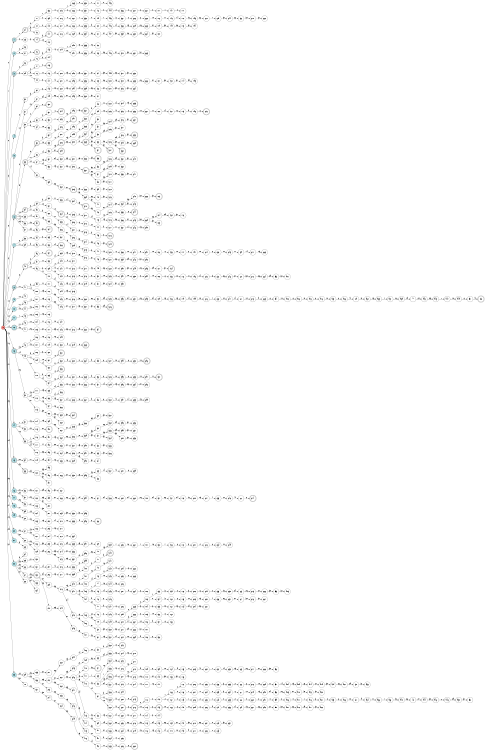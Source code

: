 digraph APTA {
__start0 [label="" shape="none"];

rankdir=LR;
size="8,5";

s0 [style="filled", color="black", fillcolor="#ff817b" shape="circle", label="0"];
s1 [style="rounded,filled", color="black", fillcolor="powderblue" shape="doublecircle", label="1"];
s2 [style="filled", color="black", fillcolor="powderblue" shape="circle", label="2"];
s3 [style="rounded,filled", color="black", fillcolor="powderblue" shape="doublecircle", label="3"];
s4 [style="filled", color="black", fillcolor="powderblue" shape="circle", label="4"];
s5 [style="filled", color="black", fillcolor="powderblue" shape="circle", label="5"];
s6 [style="rounded,filled", color="black", fillcolor="powderblue" shape="doublecircle", label="6"];
s7 [style="filled", color="black", fillcolor="powderblue" shape="circle", label="7"];
s8 [style="rounded,filled", color="black", fillcolor="powderblue" shape="doublecircle", label="8"];
s9 [style="filled", color="black", fillcolor="powderblue" shape="circle", label="9"];
s10 [style="filled", color="black", fillcolor="powderblue" shape="circle", label="10"];
s11 [style="filled", color="black", fillcolor="powderblue" shape="circle", label="11"];
s12 [style="rounded,filled", color="black", fillcolor="powderblue" shape="doublecircle", label="12"];
s13 [style="rounded,filled", color="black", fillcolor="powderblue" shape="doublecircle", label="13"];
s14 [style="filled", color="black", fillcolor="powderblue" shape="circle", label="14"];
s15 [style="rounded,filled", color="black", fillcolor="powderblue" shape="doublecircle", label="15"];
s16 [style="filled", color="black", fillcolor="powderblue" shape="circle", label="16"];
s17 [style="filled", color="black", fillcolor="powderblue" shape="circle", label="17"];
s18 [style="filled", color="black", fillcolor="powderblue" shape="circle", label="18"];
s19 [style="filled", color="black", fillcolor="powderblue" shape="circle", label="19"];
s20 [style="filled", color="black", fillcolor="powderblue" shape="circle", label="20"];
s21 [style="filled", color="black", fillcolor="powderblue" shape="circle", label="21"];
s22 [style="filled", color="black", fillcolor="powderblue" shape="circle", label="22"];
s23 [style="filled", color="black", fillcolor="powderblue" shape="circle", label="23"];
s24 [style="rounded,filled", color="black", fillcolor="white" shape="doublecircle", label="24"];
s25 [style="filled", color="black", fillcolor="white" shape="circle", label="25"];
s26 [style="filled", color="black", fillcolor="white" shape="circle", label="26"];
s27 [style="filled", color="black", fillcolor="white" shape="circle", label="27"];
s28 [style="filled", color="black", fillcolor="white" shape="circle", label="28"];
s29 [style="filled", color="black", fillcolor="white" shape="circle", label="29"];
s30 [style="filled", color="black", fillcolor="white" shape="circle", label="30"];
s31 [style="filled", color="black", fillcolor="white" shape="circle", label="31"];
s32 [style="filled", color="black", fillcolor="white" shape="circle", label="32"];
s33 [style="rounded,filled", color="black", fillcolor="white" shape="doublecircle", label="33"];
s34 [style="rounded,filled", color="black", fillcolor="white" shape="doublecircle", label="34"];
s35 [style="filled", color="black", fillcolor="white" shape="circle", label="35"];
s36 [style="filled", color="black", fillcolor="white" shape="circle", label="36"];
s37 [style="filled", color="black", fillcolor="white" shape="circle", label="37"];
s38 [style="filled", color="black", fillcolor="white" shape="circle", label="38"];
s39 [style="filled", color="black", fillcolor="white" shape="circle", label="39"];
s40 [style="rounded,filled", color="black", fillcolor="white" shape="doublecircle", label="40"];
s41 [style="filled", color="black", fillcolor="white" shape="circle", label="41"];
s42 [style="filled", color="black", fillcolor="white" shape="circle", label="42"];
s43 [style="filled", color="black", fillcolor="white" shape="circle", label="43"];
s44 [style="filled", color="black", fillcolor="white" shape="circle", label="44"];
s45 [style="filled", color="black", fillcolor="white" shape="circle", label="45"];
s46 [style="filled", color="black", fillcolor="white" shape="circle", label="46"];
s47 [style="filled", color="black", fillcolor="white" shape="circle", label="47"];
s48 [style="filled", color="black", fillcolor="white" shape="circle", label="48"];
s49 [style="filled", color="black", fillcolor="white" shape="circle", label="49"];
s50 [style="filled", color="black", fillcolor="white" shape="circle", label="50"];
s51 [style="filled", color="black", fillcolor="white" shape="circle", label="51"];
s52 [style="filled", color="black", fillcolor="white" shape="circle", label="52"];
s53 [style="filled", color="black", fillcolor="white" shape="circle", label="53"];
s54 [style="filled", color="black", fillcolor="white" shape="circle", label="54"];
s55 [style="rounded,filled", color="black", fillcolor="white" shape="doublecircle", label="55"];
s56 [style="filled", color="black", fillcolor="white" shape="circle", label="56"];
s57 [style="filled", color="black", fillcolor="white" shape="circle", label="57"];
s58 [style="filled", color="black", fillcolor="white" shape="circle", label="58"];
s59 [style="filled", color="black", fillcolor="white" shape="circle", label="59"];
s60 [style="filled", color="black", fillcolor="white" shape="circle", label="60"];
s61 [style="filled", color="black", fillcolor="white" shape="circle", label="61"];
s62 [style="filled", color="black", fillcolor="white" shape="circle", label="62"];
s63 [style="filled", color="black", fillcolor="white" shape="circle", label="63"];
s64 [style="filled", color="black", fillcolor="white" shape="circle", label="64"];
s65 [style="filled", color="black", fillcolor="white" shape="circle", label="65"];
s66 [style="filled", color="black", fillcolor="white" shape="circle", label="66"];
s67 [style="filled", color="black", fillcolor="white" shape="circle", label="67"];
s68 [style="filled", color="black", fillcolor="white" shape="circle", label="68"];
s69 [style="filled", color="black", fillcolor="white" shape="circle", label="69"];
s70 [style="filled", color="black", fillcolor="white" shape="circle", label="70"];
s71 [style="filled", color="black", fillcolor="white" shape="circle", label="71"];
s72 [style="filled", color="black", fillcolor="white" shape="circle", label="72"];
s73 [style="filled", color="black", fillcolor="white" shape="circle", label="73"];
s74 [style="rounded,filled", color="black", fillcolor="white" shape="doublecircle", label="74"];
s75 [style="rounded,filled", color="black", fillcolor="white" shape="doublecircle", label="75"];
s76 [style="filled", color="black", fillcolor="white" shape="circle", label="76"];
s77 [style="filled", color="black", fillcolor="white" shape="circle", label="77"];
s78 [style="filled", color="black", fillcolor="white" shape="circle", label="78"];
s79 [style="filled", color="black", fillcolor="white" shape="circle", label="79"];
s80 [style="filled", color="black", fillcolor="white" shape="circle", label="80"];
s81 [style="filled", color="black", fillcolor="white" shape="circle", label="81"];
s82 [style="filled", color="black", fillcolor="white" shape="circle", label="82"];
s83 [style="filled", color="black", fillcolor="white" shape="circle", label="83"];
s84 [style="filled", color="black", fillcolor="white" shape="circle", label="84"];
s85 [style="rounded,filled", color="black", fillcolor="white" shape="doublecircle", label="85"];
s86 [style="filled", color="black", fillcolor="white" shape="circle", label="86"];
s87 [style="filled", color="black", fillcolor="white" shape="circle", label="87"];
s88 [style="filled", color="black", fillcolor="white" shape="circle", label="88"];
s89 [style="filled", color="black", fillcolor="white" shape="circle", label="89"];
s90 [style="filled", color="black", fillcolor="white" shape="circle", label="90"];
s91 [style="filled", color="black", fillcolor="white" shape="circle", label="91"];
s92 [style="rounded,filled", color="black", fillcolor="white" shape="doublecircle", label="92"];
s93 [style="filled", color="black", fillcolor="white" shape="circle", label="93"];
s94 [style="filled", color="black", fillcolor="white" shape="circle", label="94"];
s95 [style="filled", color="black", fillcolor="white" shape="circle", label="95"];
s96 [style="filled", color="black", fillcolor="white" shape="circle", label="96"];
s97 [style="filled", color="black", fillcolor="white" shape="circle", label="97"];
s98 [style="filled", color="black", fillcolor="white" shape="circle", label="98"];
s99 [style="filled", color="black", fillcolor="white" shape="circle", label="99"];
s100 [style="filled", color="black", fillcolor="white" shape="circle", label="100"];
s101 [style="filled", color="black", fillcolor="white" shape="circle", label="101"];
s102 [style="filled", color="black", fillcolor="white" shape="circle", label="102"];
s103 [style="filled", color="black", fillcolor="white" shape="circle", label="103"];
s104 [style="filled", color="black", fillcolor="white" shape="circle", label="104"];
s105 [style="filled", color="black", fillcolor="white" shape="circle", label="105"];
s106 [style="filled", color="black", fillcolor="white" shape="circle", label="106"];
s107 [style="filled", color="black", fillcolor="white" shape="circle", label="107"];
s108 [style="filled", color="black", fillcolor="white" shape="circle", label="108"];
s109 [style="filled", color="black", fillcolor="white" shape="circle", label="109"];
s110 [style="filled", color="black", fillcolor="white" shape="circle", label="110"];
s111 [style="filled", color="black", fillcolor="white" shape="circle", label="111"];
s112 [style="filled", color="black", fillcolor="white" shape="circle", label="112"];
s113 [style="filled", color="black", fillcolor="white" shape="circle", label="113"];
s114 [style="filled", color="black", fillcolor="white" shape="circle", label="114"];
s115 [style="filled", color="black", fillcolor="white" shape="circle", label="115"];
s116 [style="filled", color="black", fillcolor="white" shape="circle", label="116"];
s117 [style="filled", color="black", fillcolor="white" shape="circle", label="117"];
s118 [style="filled", color="black", fillcolor="white" shape="circle", label="118"];
s119 [style="filled", color="black", fillcolor="white" shape="circle", label="119"];
s120 [style="filled", color="black", fillcolor="white" shape="circle", label="120"];
s121 [style="filled", color="black", fillcolor="white" shape="circle", label="121"];
s122 [style="filled", color="black", fillcolor="white" shape="circle", label="122"];
s123 [style="filled", color="black", fillcolor="white" shape="circle", label="123"];
s124 [style="filled", color="black", fillcolor="white" shape="circle", label="124"];
s125 [style="filled", color="black", fillcolor="white" shape="circle", label="125"];
s126 [style="filled", color="black", fillcolor="white" shape="circle", label="126"];
s127 [style="filled", color="black", fillcolor="white" shape="circle", label="127"];
s128 [style="filled", color="black", fillcolor="white" shape="circle", label="128"];
s129 [style="filled", color="black", fillcolor="white" shape="circle", label="129"];
s130 [style="filled", color="black", fillcolor="white" shape="circle", label="130"];
s131 [style="filled", color="black", fillcolor="white" shape="circle", label="131"];
s132 [style="rounded,filled", color="black", fillcolor="white" shape="doublecircle", label="132"];
s133 [style="filled", color="black", fillcolor="white" shape="circle", label="133"];
s134 [style="filled", color="black", fillcolor="white" shape="circle", label="134"];
s135 [style="filled", color="black", fillcolor="white" shape="circle", label="135"];
s136 [style="filled", color="black", fillcolor="white" shape="circle", label="136"];
s137 [style="filled", color="black", fillcolor="white" shape="circle", label="137"];
s138 [style="filled", color="black", fillcolor="white" shape="circle", label="138"];
s139 [style="filled", color="black", fillcolor="white" shape="circle", label="139"];
s140 [style="filled", color="black", fillcolor="white" shape="circle", label="140"];
s141 [style="rounded,filled", color="black", fillcolor="white" shape="doublecircle", label="141"];
s142 [style="filled", color="black", fillcolor="white" shape="circle", label="142"];
s143 [style="filled", color="black", fillcolor="white" shape="circle", label="143"];
s144 [style="filled", color="black", fillcolor="white" shape="circle", label="144"];
s145 [style="rounded,filled", color="black", fillcolor="white" shape="doublecircle", label="145"];
s146 [style="filled", color="black", fillcolor="white" shape="circle", label="146"];
s147 [style="filled", color="black", fillcolor="white" shape="circle", label="147"];
s148 [style="filled", color="black", fillcolor="white" shape="circle", label="148"];
s149 [style="filled", color="black", fillcolor="white" shape="circle", label="149"];
s150 [style="rounded,filled", color="black", fillcolor="white" shape="doublecircle", label="150"];
s151 [style="filled", color="black", fillcolor="white" shape="circle", label="151"];
s152 [style="filled", color="black", fillcolor="white" shape="circle", label="152"];
s153 [style="filled", color="black", fillcolor="white" shape="circle", label="153"];
s154 [style="filled", color="black", fillcolor="white" shape="circle", label="154"];
s155 [style="filled", color="black", fillcolor="white" shape="circle", label="155"];
s156 [style="filled", color="black", fillcolor="white" shape="circle", label="156"];
s157 [style="filled", color="black", fillcolor="white" shape="circle", label="157"];
s158 [style="filled", color="black", fillcolor="white" shape="circle", label="158"];
s159 [style="filled", color="black", fillcolor="white" shape="circle", label="159"];
s160 [style="filled", color="black", fillcolor="white" shape="circle", label="160"];
s161 [style="filled", color="black", fillcolor="white" shape="circle", label="161"];
s162 [style="filled", color="black", fillcolor="white" shape="circle", label="162"];
s163 [style="filled", color="black", fillcolor="white" shape="circle", label="163"];
s164 [style="rounded,filled", color="black", fillcolor="white" shape="doublecircle", label="164"];
s165 [style="filled", color="black", fillcolor="white" shape="circle", label="165"];
s166 [style="filled", color="black", fillcolor="white" shape="circle", label="166"];
s167 [style="rounded,filled", color="black", fillcolor="white" shape="doublecircle", label="167"];
s168 [style="filled", color="black", fillcolor="white" shape="circle", label="168"];
s169 [style="filled", color="black", fillcolor="white" shape="circle", label="169"];
s170 [style="filled", color="black", fillcolor="white" shape="circle", label="170"];
s171 [style="filled", color="black", fillcolor="white" shape="circle", label="171"];
s172 [style="filled", color="black", fillcolor="white" shape="circle", label="172"];
s173 [style="filled", color="black", fillcolor="white" shape="circle", label="173"];
s174 [style="filled", color="black", fillcolor="white" shape="circle", label="174"];
s175 [style="filled", color="black", fillcolor="white" shape="circle", label="175"];
s176 [style="filled", color="black", fillcolor="white" shape="circle", label="176"];
s177 [style="filled", color="black", fillcolor="white" shape="circle", label="177"];
s178 [style="filled", color="black", fillcolor="white" shape="circle", label="178"];
s179 [style="filled", color="black", fillcolor="white" shape="circle", label="179"];
s180 [style="filled", color="black", fillcolor="white" shape="circle", label="180"];
s181 [style="filled", color="black", fillcolor="white" shape="circle", label="181"];
s182 [style="filled", color="black", fillcolor="white" shape="circle", label="182"];
s183 [style="filled", color="black", fillcolor="white" shape="circle", label="183"];
s184 [style="filled", color="black", fillcolor="white" shape="circle", label="184"];
s185 [style="filled", color="black", fillcolor="white" shape="circle", label="185"];
s186 [style="filled", color="black", fillcolor="white" shape="circle", label="186"];
s187 [style="filled", color="black", fillcolor="white" shape="circle", label="187"];
s188 [style="filled", color="black", fillcolor="white" shape="circle", label="188"];
s189 [style="filled", color="black", fillcolor="white" shape="circle", label="189"];
s190 [style="rounded,filled", color="black", fillcolor="white" shape="doublecircle", label="190"];
s191 [style="filled", color="black", fillcolor="white" shape="circle", label="191"];
s192 [style="filled", color="black", fillcolor="white" shape="circle", label="192"];
s193 [style="filled", color="black", fillcolor="white" shape="circle", label="193"];
s194 [style="filled", color="black", fillcolor="white" shape="circle", label="194"];
s195 [style="filled", color="black", fillcolor="white" shape="circle", label="195"];
s196 [style="filled", color="black", fillcolor="white" shape="circle", label="196"];
s197 [style="filled", color="black", fillcolor="white" shape="circle", label="197"];
s198 [style="filled", color="black", fillcolor="white" shape="circle", label="198"];
s199 [style="filled", color="black", fillcolor="white" shape="circle", label="199"];
s200 [style="filled", color="black", fillcolor="white" shape="circle", label="200"];
s201 [style="filled", color="black", fillcolor="white" shape="circle", label="201"];
s202 [style="filled", color="black", fillcolor="white" shape="circle", label="202"];
s203 [style="filled", color="black", fillcolor="white" shape="circle", label="203"];
s204 [style="filled", color="black", fillcolor="white" shape="circle", label="204"];
s205 [style="filled", color="black", fillcolor="white" shape="circle", label="205"];
s206 [style="filled", color="black", fillcolor="white" shape="circle", label="206"];
s207 [style="filled", color="black", fillcolor="white" shape="circle", label="207"];
s208 [style="filled", color="black", fillcolor="white" shape="circle", label="208"];
s209 [style="filled", color="black", fillcolor="white" shape="circle", label="209"];
s210 [style="filled", color="black", fillcolor="white" shape="circle", label="210"];
s211 [style="filled", color="black", fillcolor="white" shape="circle", label="211"];
s212 [style="filled", color="black", fillcolor="white" shape="circle", label="212"];
s213 [style="filled", color="black", fillcolor="white" shape="circle", label="213"];
s214 [style="filled", color="black", fillcolor="white" shape="circle", label="214"];
s215 [style="filled", color="black", fillcolor="white" shape="circle", label="215"];
s216 [style="filled", color="black", fillcolor="white" shape="circle", label="216"];
s217 [style="filled", color="black", fillcolor="white" shape="circle", label="217"];
s218 [style="filled", color="black", fillcolor="white" shape="circle", label="218"];
s219 [style="filled", color="black", fillcolor="white" shape="circle", label="219"];
s220 [style="filled", color="black", fillcolor="white" shape="circle", label="220"];
s221 [style="filled", color="black", fillcolor="white" shape="circle", label="221"];
s222 [style="filled", color="black", fillcolor="white" shape="circle", label="222"];
s223 [style="filled", color="black", fillcolor="white" shape="circle", label="223"];
s224 [style="rounded,filled", color="black", fillcolor="white" shape="doublecircle", label="224"];
s225 [style="filled", color="black", fillcolor="white" shape="circle", label="225"];
s226 [style="filled", color="black", fillcolor="white" shape="circle", label="226"];
s227 [style="filled", color="black", fillcolor="white" shape="circle", label="227"];
s228 [style="rounded,filled", color="black", fillcolor="white" shape="doublecircle", label="228"];
s229 [style="rounded,filled", color="black", fillcolor="white" shape="doublecircle", label="229"];
s230 [style="filled", color="black", fillcolor="white" shape="circle", label="230"];
s231 [style="filled", color="black", fillcolor="white" shape="circle", label="231"];
s232 [style="filled", color="black", fillcolor="white" shape="circle", label="232"];
s233 [style="filled", color="black", fillcolor="white" shape="circle", label="233"];
s234 [style="rounded,filled", color="black", fillcolor="white" shape="doublecircle", label="234"];
s235 [style="filled", color="black", fillcolor="white" shape="circle", label="235"];
s236 [style="filled", color="black", fillcolor="white" shape="circle", label="236"];
s237 [style="filled", color="black", fillcolor="white" shape="circle", label="237"];
s238 [style="rounded,filled", color="black", fillcolor="white" shape="doublecircle", label="238"];
s239 [style="filled", color="black", fillcolor="white" shape="circle", label="239"];
s240 [style="filled", color="black", fillcolor="white" shape="circle", label="240"];
s241 [style="filled", color="black", fillcolor="white" shape="circle", label="241"];
s242 [style="filled", color="black", fillcolor="white" shape="circle", label="242"];
s243 [style="filled", color="black", fillcolor="white" shape="circle", label="243"];
s244 [style="filled", color="black", fillcolor="white" shape="circle", label="244"];
s245 [style="filled", color="black", fillcolor="white" shape="circle", label="245"];
s246 [style="filled", color="black", fillcolor="white" shape="circle", label="246"];
s247 [style="filled", color="black", fillcolor="white" shape="circle", label="247"];
s248 [style="filled", color="black", fillcolor="white" shape="circle", label="248"];
s249 [style="filled", color="black", fillcolor="white" shape="circle", label="249"];
s250 [style="filled", color="black", fillcolor="white" shape="circle", label="250"];
s251 [style="rounded,filled", color="black", fillcolor="white" shape="doublecircle", label="251"];
s252 [style="filled", color="black", fillcolor="white" shape="circle", label="252"];
s253 [style="rounded,filled", color="black", fillcolor="white" shape="doublecircle", label="253"];
s254 [style="filled", color="black", fillcolor="white" shape="circle", label="254"];
s255 [style="filled", color="black", fillcolor="white" shape="circle", label="255"];
s256 [style="filled", color="black", fillcolor="white" shape="circle", label="256"];
s257 [style="filled", color="black", fillcolor="white" shape="circle", label="257"];
s258 [style="filled", color="black", fillcolor="white" shape="circle", label="258"];
s259 [style="filled", color="black", fillcolor="white" shape="circle", label="259"];
s260 [style="filled", color="black", fillcolor="white" shape="circle", label="260"];
s261 [style="filled", color="black", fillcolor="white" shape="circle", label="261"];
s262 [style="filled", color="black", fillcolor="white" shape="circle", label="262"];
s263 [style="filled", color="black", fillcolor="white" shape="circle", label="263"];
s264 [style="filled", color="black", fillcolor="white" shape="circle", label="264"];
s265 [style="filled", color="black", fillcolor="white" shape="circle", label="265"];
s266 [style="filled", color="black", fillcolor="white" shape="circle", label="266"];
s267 [style="filled", color="black", fillcolor="white" shape="circle", label="267"];
s268 [style="filled", color="black", fillcolor="white" shape="circle", label="268"];
s269 [style="filled", color="black", fillcolor="white" shape="circle", label="269"];
s270 [style="filled", color="black", fillcolor="white" shape="circle", label="270"];
s271 [style="filled", color="black", fillcolor="white" shape="circle", label="271"];
s272 [style="filled", color="black", fillcolor="white" shape="circle", label="272"];
s273 [style="filled", color="black", fillcolor="white" shape="circle", label="273"];
s274 [style="filled", color="black", fillcolor="white" shape="circle", label="274"];
s275 [style="filled", color="black", fillcolor="white" shape="circle", label="275"];
s276 [style="filled", color="black", fillcolor="white" shape="circle", label="276"];
s277 [style="filled", color="black", fillcolor="white" shape="circle", label="277"];
s278 [style="filled", color="black", fillcolor="white" shape="circle", label="278"];
s279 [style="filled", color="black", fillcolor="white" shape="circle", label="279"];
s280 [style="filled", color="black", fillcolor="white" shape="circle", label="280"];
s281 [style="filled", color="black", fillcolor="white" shape="circle", label="281"];
s282 [style="filled", color="black", fillcolor="white" shape="circle", label="282"];
s283 [style="filled", color="black", fillcolor="white" shape="circle", label="283"];
s284 [style="filled", color="black", fillcolor="white" shape="circle", label="284"];
s285 [style="filled", color="black", fillcolor="white" shape="circle", label="285"];
s286 [style="filled", color="black", fillcolor="white" shape="circle", label="286"];
s287 [style="filled", color="black", fillcolor="white" shape="circle", label="287"];
s288 [style="filled", color="black", fillcolor="white" shape="circle", label="288"];
s289 [style="filled", color="black", fillcolor="white" shape="circle", label="289"];
s290 [style="filled", color="black", fillcolor="white" shape="circle", label="290"];
s291 [style="filled", color="black", fillcolor="white" shape="circle", label="291"];
s292 [style="filled", color="black", fillcolor="white" shape="circle", label="292"];
s293 [style="filled", color="black", fillcolor="white" shape="circle", label="293"];
s294 [style="filled", color="black", fillcolor="white" shape="circle", label="294"];
s295 [style="filled", color="black", fillcolor="white" shape="circle", label="295"];
s296 [style="filled", color="black", fillcolor="white" shape="circle", label="296"];
s297 [style="rounded,filled", color="black", fillcolor="white" shape="doublecircle", label="297"];
s298 [style="filled", color="black", fillcolor="white" shape="circle", label="298"];
s299 [style="filled", color="black", fillcolor="white" shape="circle", label="299"];
s300 [style="filled", color="black", fillcolor="white" shape="circle", label="300"];
s301 [style="filled", color="black", fillcolor="white" shape="circle", label="301"];
s302 [style="filled", color="black", fillcolor="white" shape="circle", label="302"];
s303 [style="rounded,filled", color="black", fillcolor="white" shape="doublecircle", label="303"];
s304 [style="filled", color="black", fillcolor="white" shape="circle", label="304"];
s305 [style="filled", color="black", fillcolor="white" shape="circle", label="305"];
s306 [style="filled", color="black", fillcolor="white" shape="circle", label="306"];
s307 [style="filled", color="black", fillcolor="white" shape="circle", label="307"];
s308 [style="filled", color="black", fillcolor="white" shape="circle", label="308"];
s309 [style="filled", color="black", fillcolor="white" shape="circle", label="309"];
s310 [style="filled", color="black", fillcolor="white" shape="circle", label="310"];
s311 [style="filled", color="black", fillcolor="white" shape="circle", label="311"];
s312 [style="filled", color="black", fillcolor="white" shape="circle", label="312"];
s313 [style="filled", color="black", fillcolor="white" shape="circle", label="313"];
s314 [style="filled", color="black", fillcolor="white" shape="circle", label="314"];
s315 [style="filled", color="black", fillcolor="white" shape="circle", label="315"];
s316 [style="filled", color="black", fillcolor="white" shape="circle", label="316"];
s317 [style="filled", color="black", fillcolor="white" shape="circle", label="317"];
s318 [style="filled", color="black", fillcolor="white" shape="circle", label="318"];
s319 [style="filled", color="black", fillcolor="white" shape="circle", label="319"];
s320 [style="filled", color="black", fillcolor="white" shape="circle", label="320"];
s321 [style="filled", color="black", fillcolor="white" shape="circle", label="321"];
s322 [style="filled", color="black", fillcolor="white" shape="circle", label="322"];
s323 [style="filled", color="black", fillcolor="white" shape="circle", label="323"];
s324 [style="rounded,filled", color="black", fillcolor="white" shape="doublecircle", label="324"];
s325 [style="filled", color="black", fillcolor="white" shape="circle", label="325"];
s326 [style="filled", color="black", fillcolor="white" shape="circle", label="326"];
s327 [style="filled", color="black", fillcolor="white" shape="circle", label="327"];
s328 [style="filled", color="black", fillcolor="white" shape="circle", label="328"];
s329 [style="filled", color="black", fillcolor="white" shape="circle", label="329"];
s330 [style="filled", color="black", fillcolor="white" shape="circle", label="330"];
s331 [style="filled", color="black", fillcolor="white" shape="circle", label="331"];
s332 [style="filled", color="black", fillcolor="white" shape="circle", label="332"];
s333 [style="filled", color="black", fillcolor="white" shape="circle", label="333"];
s334 [style="filled", color="black", fillcolor="white" shape="circle", label="334"];
s335 [style="filled", color="black", fillcolor="white" shape="circle", label="335"];
s336 [style="filled", color="black", fillcolor="white" shape="circle", label="336"];
s337 [style="filled", color="black", fillcolor="white" shape="circle", label="337"];
s338 [style="filled", color="black", fillcolor="white" shape="circle", label="338"];
s339 [style="filled", color="black", fillcolor="white" shape="circle", label="339"];
s340 [style="filled", color="black", fillcolor="white" shape="circle", label="340"];
s341 [style="filled", color="black", fillcolor="white" shape="circle", label="341"];
s342 [style="filled", color="black", fillcolor="white" shape="circle", label="342"];
s343 [style="filled", color="black", fillcolor="white" shape="circle", label="343"];
s344 [style="filled", color="black", fillcolor="white" shape="circle", label="344"];
s345 [style="filled", color="black", fillcolor="white" shape="circle", label="345"];
s346 [style="filled", color="black", fillcolor="white" shape="circle", label="346"];
s347 [style="filled", color="black", fillcolor="white" shape="circle", label="347"];
s348 [style="filled", color="black", fillcolor="white" shape="circle", label="348"];
s349 [style="filled", color="black", fillcolor="white" shape="circle", label="349"];
s350 [style="filled", color="black", fillcolor="white" shape="circle", label="350"];
s351 [style="filled", color="black", fillcolor="white" shape="circle", label="351"];
s352 [style="filled", color="black", fillcolor="white" shape="circle", label="352"];
s353 [style="filled", color="black", fillcolor="white" shape="circle", label="353"];
s354 [style="filled", color="black", fillcolor="white" shape="circle", label="354"];
s355 [style="filled", color="black", fillcolor="white" shape="circle", label="355"];
s356 [style="filled", color="black", fillcolor="white" shape="circle", label="356"];
s357 [style="filled", color="black", fillcolor="white" shape="circle", label="357"];
s358 [style="filled", color="black", fillcolor="white" shape="circle", label="358"];
s359 [style="filled", color="black", fillcolor="white" shape="circle", label="359"];
s360 [style="filled", color="black", fillcolor="white" shape="circle", label="360"];
s361 [style="rounded,filled", color="black", fillcolor="white" shape="doublecircle", label="361"];
s362 [style="filled", color="black", fillcolor="white" shape="circle", label="362"];
s363 [style="filled", color="black", fillcolor="white" shape="circle", label="363"];
s364 [style="filled", color="black", fillcolor="white" shape="circle", label="364"];
s365 [style="rounded,filled", color="black", fillcolor="white" shape="doublecircle", label="365"];
s366 [style="filled", color="black", fillcolor="white" shape="circle", label="366"];
s367 [style="rounded,filled", color="black", fillcolor="white" shape="doublecircle", label="367"];
s368 [style="filled", color="black", fillcolor="white" shape="circle", label="368"];
s369 [style="filled", color="black", fillcolor="white" shape="circle", label="369"];
s370 [style="rounded,filled", color="black", fillcolor="white" shape="doublecircle", label="370"];
s371 [style="filled", color="black", fillcolor="white" shape="circle", label="371"];
s372 [style="filled", color="black", fillcolor="white" shape="circle", label="372"];
s373 [style="filled", color="black", fillcolor="white" shape="circle", label="373"];
s374 [style="filled", color="black", fillcolor="white" shape="circle", label="374"];
s375 [style="filled", color="black", fillcolor="white" shape="circle", label="375"];
s376 [style="filled", color="black", fillcolor="white" shape="circle", label="376"];
s377 [style="filled", color="black", fillcolor="white" shape="circle", label="377"];
s378 [style="filled", color="black", fillcolor="white" shape="circle", label="378"];
s379 [style="filled", color="black", fillcolor="white" shape="circle", label="379"];
s380 [style="filled", color="black", fillcolor="white" shape="circle", label="380"];
s381 [style="filled", color="black", fillcolor="white" shape="circle", label="381"];
s382 [style="filled", color="black", fillcolor="white" shape="circle", label="382"];
s383 [style="rounded,filled", color="black", fillcolor="white" shape="doublecircle", label="383"];
s384 [style="filled", color="black", fillcolor="white" shape="circle", label="384"];
s385 [style="filled", color="black", fillcolor="white" shape="circle", label="385"];
s386 [style="filled", color="black", fillcolor="white" shape="circle", label="386"];
s387 [style="filled", color="black", fillcolor="white" shape="circle", label="387"];
s388 [style="filled", color="black", fillcolor="white" shape="circle", label="388"];
s389 [style="filled", color="black", fillcolor="white" shape="circle", label="389"];
s390 [style="filled", color="black", fillcolor="white" shape="circle", label="390"];
s391 [style="filled", color="black", fillcolor="white" shape="circle", label="391"];
s392 [style="filled", color="black", fillcolor="white" shape="circle", label="392"];
s393 [style="filled", color="black", fillcolor="white" shape="circle", label="393"];
s394 [style="filled", color="black", fillcolor="white" shape="circle", label="394"];
s395 [style="filled", color="black", fillcolor="white" shape="circle", label="395"];
s396 [style="filled", color="black", fillcolor="white" shape="circle", label="396"];
s397 [style="filled", color="black", fillcolor="white" shape="circle", label="397"];
s398 [style="filled", color="black", fillcolor="white" shape="circle", label="398"];
s399 [style="filled", color="black", fillcolor="white" shape="circle", label="399"];
s400 [style="filled", color="black", fillcolor="white" shape="circle", label="400"];
s401 [style="filled", color="black", fillcolor="white" shape="circle", label="401"];
s402 [style="filled", color="black", fillcolor="white" shape="circle", label="402"];
s403 [style="filled", color="black", fillcolor="white" shape="circle", label="403"];
s404 [style="filled", color="black", fillcolor="white" shape="circle", label="404"];
s405 [style="filled", color="black", fillcolor="white" shape="circle", label="405"];
s406 [style="filled", color="black", fillcolor="white" shape="circle", label="406"];
s407 [style="filled", color="black", fillcolor="white" shape="circle", label="407"];
s408 [style="filled", color="black", fillcolor="white" shape="circle", label="408"];
s409 [style="filled", color="black", fillcolor="white" shape="circle", label="409"];
s410 [style="filled", color="black", fillcolor="white" shape="circle", label="410"];
s411 [style="filled", color="black", fillcolor="white" shape="circle", label="411"];
s412 [style="filled", color="black", fillcolor="white" shape="circle", label="412"];
s413 [style="filled", color="black", fillcolor="white" shape="circle", label="413"];
s414 [style="filled", color="black", fillcolor="white" shape="circle", label="414"];
s415 [style="filled", color="black", fillcolor="white" shape="circle", label="415"];
s416 [style="filled", color="black", fillcolor="white" shape="circle", label="416"];
s417 [style="filled", color="black", fillcolor="white" shape="circle", label="417"];
s418 [style="filled", color="black", fillcolor="white" shape="circle", label="418"];
s419 [style="filled", color="black", fillcolor="white" shape="circle", label="419"];
s420 [style="filled", color="black", fillcolor="white" shape="circle", label="420"];
s421 [style="filled", color="black", fillcolor="white" shape="circle", label="421"];
s422 [style="filled", color="black", fillcolor="white" shape="circle", label="422"];
s423 [style="filled", color="black", fillcolor="white" shape="circle", label="423"];
s424 [style="filled", color="black", fillcolor="white" shape="circle", label="424"];
s425 [style="filled", color="black", fillcolor="white" shape="circle", label="425"];
s426 [style="filled", color="black", fillcolor="white" shape="circle", label="426"];
s427 [style="filled", color="black", fillcolor="white" shape="circle", label="427"];
s428 [style="filled", color="black", fillcolor="white" shape="circle", label="428"];
s429 [style="filled", color="black", fillcolor="white" shape="circle", label="429"];
s430 [style="filled", color="black", fillcolor="white" shape="circle", label="430"];
s431 [style="filled", color="black", fillcolor="white" shape="circle", label="431"];
s432 [style="filled", color="black", fillcolor="white" shape="circle", label="432"];
s433 [style="filled", color="black", fillcolor="white" shape="circle", label="433"];
s434 [style="rounded,filled", color="black", fillcolor="white" shape="doublecircle", label="434"];
s435 [style="rounded,filled", color="black", fillcolor="white" shape="doublecircle", label="435"];
s436 [style="filled", color="black", fillcolor="white" shape="circle", label="436"];
s437 [style="filled", color="black", fillcolor="white" shape="circle", label="437"];
s438 [style="filled", color="black", fillcolor="white" shape="circle", label="438"];
s439 [style="filled", color="black", fillcolor="white" shape="circle", label="439"];
s440 [style="filled", color="black", fillcolor="white" shape="circle", label="440"];
s441 [style="filled", color="black", fillcolor="white" shape="circle", label="441"];
s442 [style="filled", color="black", fillcolor="white" shape="circle", label="442"];
s443 [style="filled", color="black", fillcolor="white" shape="circle", label="443"];
s444 [style="filled", color="black", fillcolor="white" shape="circle", label="444"];
s445 [style="filled", color="black", fillcolor="white" shape="circle", label="445"];
s446 [style="filled", color="black", fillcolor="white" shape="circle", label="446"];
s447 [style="filled", color="black", fillcolor="white" shape="circle", label="447"];
s448 [style="filled", color="black", fillcolor="white" shape="circle", label="448"];
s449 [style="filled", color="black", fillcolor="white" shape="circle", label="449"];
s450 [style="filled", color="black", fillcolor="white" shape="circle", label="450"];
s451 [style="filled", color="black", fillcolor="white" shape="circle", label="451"];
s452 [style="filled", color="black", fillcolor="white" shape="circle", label="452"];
s453 [style="filled", color="black", fillcolor="white" shape="circle", label="453"];
s454 [style="rounded,filled", color="black", fillcolor="white" shape="doublecircle", label="454"];
s455 [style="filled", color="black", fillcolor="white" shape="circle", label="455"];
s456 [style="filled", color="black", fillcolor="white" shape="circle", label="456"];
s457 [style="filled", color="black", fillcolor="white" shape="circle", label="457"];
s458 [style="filled", color="black", fillcolor="white" shape="circle", label="458"];
s459 [style="filled", color="black", fillcolor="white" shape="circle", label="459"];
s460 [style="filled", color="black", fillcolor="white" shape="circle", label="460"];
s461 [style="filled", color="black", fillcolor="white" shape="circle", label="461"];
s462 [style="filled", color="black", fillcolor="white" shape="circle", label="462"];
s463 [style="filled", color="black", fillcolor="white" shape="circle", label="463"];
s464 [style="filled", color="black", fillcolor="white" shape="circle", label="464"];
s465 [style="filled", color="black", fillcolor="white" shape="circle", label="465"];
s466 [style="filled", color="black", fillcolor="white" shape="circle", label="466"];
s467 [style="filled", color="black", fillcolor="white" shape="circle", label="467"];
s468 [style="rounded,filled", color="black", fillcolor="white" shape="doublecircle", label="468"];
s469 [style="filled", color="black", fillcolor="white" shape="circle", label="469"];
s470 [style="filled", color="black", fillcolor="white" shape="circle", label="470"];
s471 [style="filled", color="black", fillcolor="white" shape="circle", label="471"];
s472 [style="filled", color="black", fillcolor="white" shape="circle", label="472"];
s473 [style="filled", color="black", fillcolor="white" shape="circle", label="473"];
s474 [style="filled", color="black", fillcolor="white" shape="circle", label="474"];
s475 [style="filled", color="black", fillcolor="white" shape="circle", label="475"];
s476 [style="filled", color="black", fillcolor="white" shape="circle", label="476"];
s477 [style="filled", color="black", fillcolor="white" shape="circle", label="477"];
s478 [style="filled", color="black", fillcolor="white" shape="circle", label="478"];
s479 [style="filled", color="black", fillcolor="white" shape="circle", label="479"];
s480 [style="filled", color="black", fillcolor="white" shape="circle", label="480"];
s481 [style="filled", color="black", fillcolor="white" shape="circle", label="481"];
s482 [style="filled", color="black", fillcolor="white" shape="circle", label="482"];
s483 [style="filled", color="black", fillcolor="white" shape="circle", label="483"];
s484 [style="rounded,filled", color="black", fillcolor="white" shape="doublecircle", label="484"];
s485 [style="filled", color="black", fillcolor="white" shape="circle", label="485"];
s486 [style="filled", color="black", fillcolor="white" shape="circle", label="486"];
s487 [style="filled", color="black", fillcolor="white" shape="circle", label="487"];
s488 [style="filled", color="black", fillcolor="white" shape="circle", label="488"];
s489 [style="filled", color="black", fillcolor="white" shape="circle", label="489"];
s490 [style="filled", color="black", fillcolor="white" shape="circle", label="490"];
s491 [style="filled", color="black", fillcolor="white" shape="circle", label="491"];
s492 [style="filled", color="black", fillcolor="white" shape="circle", label="492"];
s493 [style="filled", color="black", fillcolor="white" shape="circle", label="493"];
s494 [style="filled", color="black", fillcolor="white" shape="circle", label="494"];
s495 [style="filled", color="black", fillcolor="white" shape="circle", label="495"];
s496 [style="filled", color="black", fillcolor="white" shape="circle", label="496"];
s497 [style="filled", color="black", fillcolor="white" shape="circle", label="497"];
s498 [style="filled", color="black", fillcolor="white" shape="circle", label="498"];
s499 [style="filled", color="black", fillcolor="white" shape="circle", label="499"];
s500 [style="filled", color="black", fillcolor="white" shape="circle", label="500"];
s501 [style="filled", color="black", fillcolor="white" shape="circle", label="501"];
s502 [style="filled", color="black", fillcolor="white" shape="circle", label="502"];
s503 [style="filled", color="black", fillcolor="white" shape="circle", label="503"];
s504 [style="filled", color="black", fillcolor="white" shape="circle", label="504"];
s505 [style="filled", color="black", fillcolor="white" shape="circle", label="505"];
s506 [style="filled", color="black", fillcolor="white" shape="circle", label="506"];
s507 [style="rounded,filled", color="black", fillcolor="white" shape="doublecircle", label="507"];
s508 [style="filled", color="black", fillcolor="white" shape="circle", label="508"];
s509 [style="filled", color="black", fillcolor="white" shape="circle", label="509"];
s510 [style="filled", color="black", fillcolor="white" shape="circle", label="510"];
s511 [style="filled", color="black", fillcolor="white" shape="circle", label="511"];
s512 [style="filled", color="black", fillcolor="white" shape="circle", label="512"];
s513 [style="filled", color="black", fillcolor="white" shape="circle", label="513"];
s514 [style="filled", color="black", fillcolor="white" shape="circle", label="514"];
s515 [style="filled", color="black", fillcolor="white" shape="circle", label="515"];
s516 [style="filled", color="black", fillcolor="white" shape="circle", label="516"];
s517 [style="filled", color="black", fillcolor="white" shape="circle", label="517"];
s518 [style="rounded,filled", color="black", fillcolor="white" shape="doublecircle", label="518"];
s519 [style="rounded,filled", color="black", fillcolor="white" shape="doublecircle", label="519"];
s520 [style="filled", color="black", fillcolor="white" shape="circle", label="520"];
s521 [style="filled", color="black", fillcolor="white" shape="circle", label="521"];
s522 [style="filled", color="black", fillcolor="white" shape="circle", label="522"];
s523 [style="filled", color="black", fillcolor="white" shape="circle", label="523"];
s524 [style="filled", color="black", fillcolor="white" shape="circle", label="524"];
s525 [style="filled", color="black", fillcolor="white" shape="circle", label="525"];
s526 [style="rounded,filled", color="black", fillcolor="white" shape="doublecircle", label="526"];
s527 [style="filled", color="black", fillcolor="white" shape="circle", label="527"];
s528 [style="filled", color="black", fillcolor="white" shape="circle", label="528"];
s529 [style="filled", color="black", fillcolor="white" shape="circle", label="529"];
s530 [style="filled", color="black", fillcolor="white" shape="circle", label="530"];
s531 [style="filled", color="black", fillcolor="white" shape="circle", label="531"];
s532 [style="filled", color="black", fillcolor="white" shape="circle", label="532"];
s533 [style="filled", color="black", fillcolor="white" shape="circle", label="533"];
s534 [style="filled", color="black", fillcolor="white" shape="circle", label="534"];
s535 [style="filled", color="black", fillcolor="white" shape="circle", label="535"];
s536 [style="filled", color="black", fillcolor="white" shape="circle", label="536"];
s537 [style="filled", color="black", fillcolor="white" shape="circle", label="537"];
s538 [style="filled", color="black", fillcolor="white" shape="circle", label="538"];
s539 [style="filled", color="black", fillcolor="white" shape="circle", label="539"];
s540 [style="rounded,filled", color="black", fillcolor="white" shape="doublecircle", label="540"];
s541 [style="filled", color="black", fillcolor="white" shape="circle", label="541"];
s542 [style="filled", color="black", fillcolor="white" shape="circle", label="542"];
s543 [style="filled", color="black", fillcolor="white" shape="circle", label="543"];
s544 [style="filled", color="black", fillcolor="white" shape="circle", label="544"];
s545 [style="filled", color="black", fillcolor="white" shape="circle", label="545"];
s546 [style="filled", color="black", fillcolor="white" shape="circle", label="546"];
s547 [style="filled", color="black", fillcolor="white" shape="circle", label="547"];
s548 [style="filled", color="black", fillcolor="white" shape="circle", label="548"];
s549 [style="filled", color="black", fillcolor="white" shape="circle", label="549"];
s550 [style="filled", color="black", fillcolor="white" shape="circle", label="550"];
s551 [style="filled", color="black", fillcolor="white" shape="circle", label="551"];
s552 [style="filled", color="black", fillcolor="white" shape="circle", label="552"];
s553 [style="filled", color="black", fillcolor="white" shape="circle", label="553"];
s554 [style="filled", color="black", fillcolor="white" shape="circle", label="554"];
s555 [style="filled", color="black", fillcolor="white" shape="circle", label="555"];
s556 [style="rounded,filled", color="black", fillcolor="white" shape="doublecircle", label="556"];
s557 [style="filled", color="black", fillcolor="white" shape="circle", label="557"];
s558 [style="filled", color="black", fillcolor="white" shape="circle", label="558"];
s559 [style="filled", color="black", fillcolor="white" shape="circle", label="559"];
s560 [style="filled", color="black", fillcolor="white" shape="circle", label="560"];
s561 [style="filled", color="black", fillcolor="white" shape="circle", label="561"];
s562 [style="filled", color="black", fillcolor="white" shape="circle", label="562"];
s563 [style="filled", color="black", fillcolor="white" shape="circle", label="563"];
s564 [style="filled", color="black", fillcolor="white" shape="circle", label="564"];
s565 [style="filled", color="black", fillcolor="white" shape="circle", label="565"];
s566 [style="filled", color="black", fillcolor="white" shape="circle", label="566"];
s567 [style="filled", color="black", fillcolor="white" shape="circle", label="567"];
s568 [style="filled", color="black", fillcolor="white" shape="circle", label="568"];
s569 [style="filled", color="black", fillcolor="white" shape="circle", label="569"];
s570 [style="filled", color="black", fillcolor="white" shape="circle", label="570"];
s571 [style="filled", color="black", fillcolor="white" shape="circle", label="571"];
s572 [style="filled", color="black", fillcolor="white" shape="circle", label="572"];
s573 [style="filled", color="black", fillcolor="white" shape="circle", label="573"];
s574 [style="filled", color="black", fillcolor="white" shape="circle", label="574"];
s575 [style="filled", color="black", fillcolor="white" shape="circle", label="575"];
s576 [style="filled", color="black", fillcolor="white" shape="circle", label="576"];
s577 [style="filled", color="black", fillcolor="white" shape="circle", label="577"];
s578 [style="filled", color="black", fillcolor="white" shape="circle", label="578"];
s579 [style="filled", color="black", fillcolor="white" shape="circle", label="579"];
s580 [style="rounded,filled", color="black", fillcolor="white" shape="doublecircle", label="580"];
s581 [style="filled", color="black", fillcolor="white" shape="circle", label="581"];
s582 [style="filled", color="black", fillcolor="white" shape="circle", label="582"];
s583 [style="filled", color="black", fillcolor="white" shape="circle", label="583"];
s584 [style="filled", color="black", fillcolor="white" shape="circle", label="584"];
s585 [style="filled", color="black", fillcolor="white" shape="circle", label="585"];
s586 [style="filled", color="black", fillcolor="white" shape="circle", label="586"];
s587 [style="filled", color="black", fillcolor="white" shape="circle", label="587"];
s588 [style="filled", color="black", fillcolor="white" shape="circle", label="588"];
s589 [style="filled", color="black", fillcolor="white" shape="circle", label="589"];
s590 [style="filled", color="black", fillcolor="white" shape="circle", label="590"];
s591 [style="filled", color="black", fillcolor="white" shape="circle", label="591"];
s592 [style="filled", color="black", fillcolor="white" shape="circle", label="592"];
s593 [style="filled", color="black", fillcolor="white" shape="circle", label="593"];
s594 [style="filled", color="black", fillcolor="white" shape="circle", label="594"];
s595 [style="filled", color="black", fillcolor="white" shape="circle", label="595"];
s596 [style="filled", color="black", fillcolor="white" shape="circle", label="596"];
s597 [style="filled", color="black", fillcolor="white" shape="circle", label="597"];
s598 [style="filled", color="black", fillcolor="white" shape="circle", label="598"];
s599 [style="filled", color="black", fillcolor="white" shape="circle", label="599"];
s600 [style="filled", color="black", fillcolor="white" shape="circle", label="600"];
s601 [style="filled", color="black", fillcolor="white" shape="circle", label="601"];
s602 [style="filled", color="black", fillcolor="white" shape="circle", label="602"];
s603 [style="filled", color="black", fillcolor="white" shape="circle", label="603"];
s604 [style="filled", color="black", fillcolor="white" shape="circle", label="604"];
s605 [style="filled", color="black", fillcolor="white" shape="circle", label="605"];
s606 [style="filled", color="black", fillcolor="white" shape="circle", label="606"];
s607 [style="filled", color="black", fillcolor="white" shape="circle", label="607"];
s608 [style="filled", color="black", fillcolor="white" shape="circle", label="608"];
s609 [style="filled", color="black", fillcolor="white" shape="circle", label="609"];
s610 [style="filled", color="black", fillcolor="white" shape="circle", label="610"];
s611 [style="filled", color="black", fillcolor="white" shape="circle", label="611"];
s612 [style="filled", color="black", fillcolor="white" shape="circle", label="612"];
s613 [style="rounded,filled", color="black", fillcolor="white" shape="doublecircle", label="613"];
s614 [style="filled", color="black", fillcolor="white" shape="circle", label="614"];
s615 [style="filled", color="black", fillcolor="white" shape="circle", label="615"];
s616 [style="filled", color="black", fillcolor="white" shape="circle", label="616"];
s617 [style="filled", color="black", fillcolor="white" shape="circle", label="617"];
s618 [style="filled", color="black", fillcolor="white" shape="circle", label="618"];
s619 [style="filled", color="black", fillcolor="white" shape="circle", label="619"];
s620 [style="filled", color="black", fillcolor="white" shape="circle", label="620"];
s621 [style="rounded,filled", color="black", fillcolor="white" shape="doublecircle", label="621"];
s622 [style="filled", color="black", fillcolor="white" shape="circle", label="622"];
s623 [style="filled", color="black", fillcolor="white" shape="circle", label="623"];
s624 [style="filled", color="black", fillcolor="white" shape="circle", label="624"];
s625 [style="filled", color="black", fillcolor="white" shape="circle", label="625"];
s626 [style="filled", color="black", fillcolor="white" shape="circle", label="626"];
s627 [style="filled", color="black", fillcolor="white" shape="circle", label="627"];
s628 [style="filled", color="black", fillcolor="white" shape="circle", label="628"];
s629 [style="filled", color="black", fillcolor="white" shape="circle", label="629"];
s630 [style="filled", color="black", fillcolor="white" shape="circle", label="630"];
s631 [style="filled", color="black", fillcolor="white" shape="circle", label="631"];
s632 [style="filled", color="black", fillcolor="white" shape="circle", label="632"];
s633 [style="filled", color="black", fillcolor="white" shape="circle", label="633"];
s634 [style="filled", color="black", fillcolor="white" shape="circle", label="634"];
s635 [style="rounded,filled", color="black", fillcolor="white" shape="doublecircle", label="635"];
s636 [style="filled", color="black", fillcolor="white" shape="circle", label="636"];
s637 [style="rounded,filled", color="black", fillcolor="white" shape="doublecircle", label="637"];
s638 [style="rounded,filled", color="black", fillcolor="white" shape="doublecircle", label="638"];
s639 [style="rounded,filled", color="black", fillcolor="white" shape="doublecircle", label="639"];
s640 [style="filled", color="black", fillcolor="white" shape="circle", label="640"];
s641 [style="filled", color="black", fillcolor="white" shape="circle", label="641"];
s642 [style="filled", color="black", fillcolor="white" shape="circle", label="642"];
s643 [style="filled", color="black", fillcolor="white" shape="circle", label="643"];
s644 [style="rounded,filled", color="black", fillcolor="white" shape="doublecircle", label="644"];
s645 [style="filled", color="black", fillcolor="white" shape="circle", label="645"];
s646 [style="filled", color="black", fillcolor="white" shape="circle", label="646"];
s647 [style="filled", color="black", fillcolor="white" shape="circle", label="647"];
s648 [style="filled", color="black", fillcolor="white" shape="circle", label="648"];
s649 [style="filled", color="black", fillcolor="white" shape="circle", label="649"];
s650 [style="filled", color="black", fillcolor="white" shape="circle", label="650"];
s651 [style="filled", color="black", fillcolor="white" shape="circle", label="651"];
s652 [style="filled", color="black", fillcolor="white" shape="circle", label="652"];
s653 [style="filled", color="black", fillcolor="white" shape="circle", label="653"];
s654 [style="filled", color="black", fillcolor="white" shape="circle", label="654"];
s655 [style="filled", color="black", fillcolor="white" shape="circle", label="655"];
s656 [style="filled", color="black", fillcolor="white" shape="circle", label="656"];
s657 [style="filled", color="black", fillcolor="white" shape="circle", label="657"];
s658 [style="filled", color="black", fillcolor="white" shape="circle", label="658"];
s659 [style="filled", color="black", fillcolor="white" shape="circle", label="659"];
s660 [style="filled", color="black", fillcolor="white" shape="circle", label="660"];
s661 [style="filled", color="black", fillcolor="white" shape="circle", label="661"];
s662 [style="filled", color="black", fillcolor="white" shape="circle", label="662"];
s663 [style="filled", color="black", fillcolor="white" shape="circle", label="663"];
s664 [style="filled", color="black", fillcolor="white" shape="circle", label="664"];
s665 [style="filled", color="black", fillcolor="white" shape="circle", label="665"];
s666 [style="filled", color="black", fillcolor="white" shape="circle", label="666"];
s667 [style="filled", color="black", fillcolor="white" shape="circle", label="667"];
s668 [style="filled", color="black", fillcolor="white" shape="circle", label="668"];
s669 [style="filled", color="black", fillcolor="white" shape="circle", label="669"];
s670 [style="filled", color="black", fillcolor="white" shape="circle", label="670"];
s671 [style="filled", color="black", fillcolor="white" shape="circle", label="671"];
s672 [style="filled", color="black", fillcolor="white" shape="circle", label="672"];
s673 [style="filled", color="black", fillcolor="white" shape="circle", label="673"];
s674 [style="filled", color="black", fillcolor="white" shape="circle", label="674"];
s675 [style="rounded,filled", color="black", fillcolor="white" shape="doublecircle", label="675"];
s676 [style="rounded,filled", color="black", fillcolor="white" shape="doublecircle", label="676"];
s677 [style="filled", color="black", fillcolor="white" shape="circle", label="677"];
s678 [style="filled", color="black", fillcolor="white" shape="circle", label="678"];
s679 [style="filled", color="black", fillcolor="white" shape="circle", label="679"];
s680 [style="rounded,filled", color="black", fillcolor="white" shape="doublecircle", label="680"];
s681 [style="filled", color="black", fillcolor="white" shape="circle", label="681"];
s682 [style="filled", color="black", fillcolor="white" shape="circle", label="682"];
s683 [style="filled", color="black", fillcolor="white" shape="circle", label="683"];
s684 [style="filled", color="black", fillcolor="white" shape="circle", label="684"];
s685 [style="filled", color="black", fillcolor="white" shape="circle", label="685"];
s686 [style="filled", color="black", fillcolor="white" shape="circle", label="686"];
s687 [style="filled", color="black", fillcolor="white" shape="circle", label="687"];
s688 [style="filled", color="black", fillcolor="white" shape="circle", label="688"];
s689 [style="filled", color="black", fillcolor="white" shape="circle", label="689"];
s690 [style="filled", color="black", fillcolor="white" shape="circle", label="690"];
s691 [style="filled", color="black", fillcolor="white" shape="circle", label="691"];
s692 [style="filled", color="black", fillcolor="white" shape="circle", label="692"];
s693 [style="filled", color="black", fillcolor="white" shape="circle", label="693"];
s694 [style="filled", color="black", fillcolor="white" shape="circle", label="694"];
s695 [style="filled", color="black", fillcolor="white" shape="circle", label="695"];
s696 [style="rounded,filled", color="black", fillcolor="white" shape="doublecircle", label="696"];
s697 [style="filled", color="black", fillcolor="white" shape="circle", label="697"];
s698 [style="filled", color="black", fillcolor="white" shape="circle", label="698"];
s699 [style="filled", color="black", fillcolor="white" shape="circle", label="699"];
s700 [style="filled", color="black", fillcolor="white" shape="circle", label="700"];
s701 [style="filled", color="black", fillcolor="white" shape="circle", label="701"];
s702 [style="filled", color="black", fillcolor="white" shape="circle", label="702"];
s703 [style="filled", color="black", fillcolor="white" shape="circle", label="703"];
s704 [style="filled", color="black", fillcolor="white" shape="circle", label="704"];
s705 [style="filled", color="black", fillcolor="white" shape="circle", label="705"];
s706 [style="filled", color="black", fillcolor="white" shape="circle", label="706"];
s707 [style="filled", color="black", fillcolor="white" shape="circle", label="707"];
s708 [style="filled", color="black", fillcolor="white" shape="circle", label="708"];
s709 [style="filled", color="black", fillcolor="white" shape="circle", label="709"];
s710 [style="filled", color="black", fillcolor="white" shape="circle", label="710"];
s711 [style="filled", color="black", fillcolor="white" shape="circle", label="711"];
s712 [style="filled", color="black", fillcolor="white" shape="circle", label="712"];
s713 [style="filled", color="black", fillcolor="white" shape="circle", label="713"];
s714 [style="filled", color="black", fillcolor="white" shape="circle", label="714"];
s715 [style="filled", color="black", fillcolor="white" shape="circle", label="715"];
s716 [style="filled", color="black", fillcolor="white" shape="circle", label="716"];
s717 [style="filled", color="black", fillcolor="white" shape="circle", label="717"];
s718 [style="filled", color="black", fillcolor="white" shape="circle", label="718"];
s719 [style="filled", color="black", fillcolor="white" shape="circle", label="719"];
s720 [style="filled", color="black", fillcolor="white" shape="circle", label="720"];
s721 [style="filled", color="black", fillcolor="white" shape="circle", label="721"];
s722 [style="filled", color="black", fillcolor="white" shape="circle", label="722"];
s723 [style="rounded,filled", color="black", fillcolor="white" shape="doublecircle", label="723"];
s724 [style="filled", color="black", fillcolor="white" shape="circle", label="724"];
s725 [style="filled", color="black", fillcolor="white" shape="circle", label="725"];
s726 [style="filled", color="black", fillcolor="white" shape="circle", label="726"];
s727 [style="filled", color="black", fillcolor="white" shape="circle", label="727"];
s728 [style="filled", color="black", fillcolor="white" shape="circle", label="728"];
s729 [style="filled", color="black", fillcolor="white" shape="circle", label="729"];
s730 [style="rounded,filled", color="black", fillcolor="white" shape="doublecircle", label="730"];
s731 [style="filled", color="black", fillcolor="white" shape="circle", label="731"];
s732 [style="filled", color="black", fillcolor="white" shape="circle", label="732"];
s733 [style="filled", color="black", fillcolor="white" shape="circle", label="733"];
s734 [style="filled", color="black", fillcolor="white" shape="circle", label="734"];
s735 [style="filled", color="black", fillcolor="white" shape="circle", label="735"];
s736 [style="filled", color="black", fillcolor="white" shape="circle", label="736"];
s737 [style="filled", color="black", fillcolor="white" shape="circle", label="737"];
s738 [style="filled", color="black", fillcolor="white" shape="circle", label="738"];
s739 [style="filled", color="black", fillcolor="white" shape="circle", label="739"];
s740 [style="filled", color="black", fillcolor="white" shape="circle", label="740"];
s741 [style="filled", color="black", fillcolor="white" shape="circle", label="741"];
s742 [style="filled", color="black", fillcolor="white" shape="circle", label="742"];
s743 [style="rounded,filled", color="black", fillcolor="white" shape="doublecircle", label="743"];
s744 [style="filled", color="black", fillcolor="white" shape="circle", label="744"];
s745 [style="filled", color="black", fillcolor="white" shape="circle", label="745"];
s746 [style="filled", color="black", fillcolor="white" shape="circle", label="746"];
s747 [style="filled", color="black", fillcolor="white" shape="circle", label="747"];
s748 [style="filled", color="black", fillcolor="white" shape="circle", label="748"];
s749 [style="filled", color="black", fillcolor="white" shape="circle", label="749"];
s750 [style="filled", color="black", fillcolor="white" shape="circle", label="750"];
s751 [style="filled", color="black", fillcolor="white" shape="circle", label="751"];
s752 [style="filled", color="black", fillcolor="white" shape="circle", label="752"];
s753 [style="filled", color="black", fillcolor="white" shape="circle", label="753"];
s754 [style="rounded,filled", color="black", fillcolor="white" shape="doublecircle", label="754"];
s755 [style="filled", color="black", fillcolor="white" shape="circle", label="755"];
s756 [style="filled", color="black", fillcolor="white" shape="circle", label="756"];
s757 [style="filled", color="black", fillcolor="white" shape="circle", label="757"];
s758 [style="filled", color="black", fillcolor="white" shape="circle", label="758"];
s759 [style="filled", color="black", fillcolor="white" shape="circle", label="759"];
s760 [style="filled", color="black", fillcolor="white" shape="circle", label="760"];
s761 [style="filled", color="black", fillcolor="white" shape="circle", label="761"];
s762 [style="filled", color="black", fillcolor="white" shape="circle", label="762"];
s763 [style="filled", color="black", fillcolor="white" shape="circle", label="763"];
s764 [style="filled", color="black", fillcolor="white" shape="circle", label="764"];
s765 [style="filled", color="black", fillcolor="white" shape="circle", label="765"];
s766 [style="filled", color="black", fillcolor="white" shape="circle", label="766"];
s767 [style="filled", color="black", fillcolor="white" shape="circle", label="767"];
s768 [style="filled", color="black", fillcolor="white" shape="circle", label="768"];
s769 [style="filled", color="black", fillcolor="white" shape="circle", label="769"];
s770 [style="filled", color="black", fillcolor="white" shape="circle", label="770"];
s771 [style="filled", color="black", fillcolor="white" shape="circle", label="771"];
s772 [style="filled", color="black", fillcolor="white" shape="circle", label="772"];
s773 [style="filled", color="black", fillcolor="white" shape="circle", label="773"];
s774 [style="filled", color="black", fillcolor="white" shape="circle", label="774"];
s775 [style="filled", color="black", fillcolor="white" shape="circle", label="775"];
s776 [style="filled", color="black", fillcolor="white" shape="circle", label="776"];
s777 [style="filled", color="black", fillcolor="white" shape="circle", label="777"];
s778 [style="filled", color="black", fillcolor="white" shape="circle", label="778"];
s779 [style="filled", color="black", fillcolor="white" shape="circle", label="779"];
s780 [style="filled", color="black", fillcolor="white" shape="circle", label="780"];
s781 [style="filled", color="black", fillcolor="white" shape="circle", label="781"];
s782 [style="filled", color="black", fillcolor="white" shape="circle", label="782"];
s783 [style="filled", color="black", fillcolor="white" shape="circle", label="783"];
s784 [style="filled", color="black", fillcolor="white" shape="circle", label="784"];
s785 [style="filled", color="black", fillcolor="white" shape="circle", label="785"];
s786 [style="filled", color="black", fillcolor="white" shape="circle", label="786"];
s787 [style="filled", color="black", fillcolor="white" shape="circle", label="787"];
s788 [style="filled", color="black", fillcolor="white" shape="circle", label="788"];
s789 [style="filled", color="black", fillcolor="white" shape="circle", label="789"];
s790 [style="filled", color="black", fillcolor="white" shape="circle", label="790"];
s791 [style="filled", color="black", fillcolor="white" shape="circle", label="791"];
s792 [style="filled", color="black", fillcolor="white" shape="circle", label="792"];
s793 [style="filled", color="black", fillcolor="white" shape="circle", label="793"];
s794 [style="filled", color="black", fillcolor="white" shape="circle", label="794"];
s795 [style="filled", color="black", fillcolor="white" shape="circle", label="795"];
s796 [style="filled", color="black", fillcolor="white" shape="circle", label="796"];
s797 [style="filled", color="black", fillcolor="white" shape="circle", label="797"];
s798 [style="filled", color="black", fillcolor="white" shape="circle", label="798"];
s799 [style="filled", color="black", fillcolor="white" shape="circle", label="799"];
s800 [style="filled", color="black", fillcolor="white" shape="circle", label="800"];
s801 [style="filled", color="black", fillcolor="white" shape="circle", label="801"];
s802 [style="filled", color="black", fillcolor="white" shape="circle", label="802"];
s803 [style="filled", color="black", fillcolor="white" shape="circle", label="803"];
s804 [style="filled", color="black", fillcolor="white" shape="circle", label="804"];
s805 [style="filled", color="black", fillcolor="white" shape="circle", label="805"];
s806 [style="filled", color="black", fillcolor="white" shape="circle", label="806"];
s807 [style="filled", color="black", fillcolor="white" shape="circle", label="807"];
s808 [style="filled", color="black", fillcolor="white" shape="circle", label="808"];
s809 [style="filled", color="black", fillcolor="white" shape="circle", label="809"];
s810 [style="filled", color="black", fillcolor="white" shape="circle", label="810"];
s811 [style="filled", color="black", fillcolor="white" shape="circle", label="811"];
s812 [style="filled", color="black", fillcolor="white" shape="circle", label="812"];
s813 [style="rounded,filled", color="black", fillcolor="white" shape="doublecircle", label="813"];
s814 [style="filled", color="black", fillcolor="white" shape="circle", label="814"];
s815 [style="filled", color="black", fillcolor="white" shape="circle", label="815"];
s816 [style="filled", color="black", fillcolor="white" shape="circle", label="816"];
s817 [style="filled", color="black", fillcolor="white" shape="circle", label="817"];
s818 [style="filled", color="black", fillcolor="white" shape="circle", label="818"];
s819 [style="filled", color="black", fillcolor="white" shape="circle", label="819"];
s820 [style="filled", color="black", fillcolor="white" shape="circle", label="820"];
s821 [style="filled", color="black", fillcolor="white" shape="circle", label="821"];
s822 [style="filled", color="black", fillcolor="white" shape="circle", label="822"];
s823 [style="filled", color="black", fillcolor="white" shape="circle", label="823"];
s824 [style="filled", color="black", fillcolor="white" shape="circle", label="824"];
s825 [style="filled", color="black", fillcolor="white" shape="circle", label="825"];
s826 [style="filled", color="black", fillcolor="white" shape="circle", label="826"];
s827 [style="filled", color="black", fillcolor="white" shape="circle", label="827"];
s828 [style="filled", color="black", fillcolor="white" shape="circle", label="828"];
s829 [style="filled", color="black", fillcolor="white" shape="circle", label="829"];
s830 [style="filled", color="black", fillcolor="white" shape="circle", label="830"];
s831 [style="filled", color="black", fillcolor="white" shape="circle", label="831"];
s832 [style="filled", color="black", fillcolor="white" shape="circle", label="832"];
s833 [style="filled", color="black", fillcolor="white" shape="circle", label="833"];
s834 [style="filled", color="black", fillcolor="white" shape="circle", label="834"];
s835 [style="filled", color="black", fillcolor="white" shape="circle", label="835"];
s836 [style="filled", color="black", fillcolor="white" shape="circle", label="836"];
s837 [style="filled", color="black", fillcolor="white" shape="circle", label="837"];
s838 [style="filled", color="black", fillcolor="white" shape="circle", label="838"];
s839 [style="filled", color="black", fillcolor="white" shape="circle", label="839"];
s840 [style="filled", color="black", fillcolor="white" shape="circle", label="840"];
s841 [style="filled", color="black", fillcolor="white" shape="circle", label="841"];
s842 [style="filled", color="black", fillcolor="white" shape="circle", label="842"];
s843 [style="filled", color="black", fillcolor="white" shape="circle", label="843"];
s844 [style="filled", color="black", fillcolor="white" shape="circle", label="844"];
s845 [style="filled", color="black", fillcolor="white" shape="circle", label="845"];
s846 [style="filled", color="black", fillcolor="white" shape="circle", label="846"];
s847 [style="filled", color="black", fillcolor="white" shape="circle", label="847"];
s848 [style="filled", color="black", fillcolor="white" shape="circle", label="848"];
s849 [style="filled", color="black", fillcolor="white" shape="circle", label="849"];
s850 [style="filled", color="black", fillcolor="white" shape="circle", label="850"];
s851 [style="filled", color="black", fillcolor="white" shape="circle", label="851"];
s852 [style="filled", color="black", fillcolor="white" shape="circle", label="852"];
s853 [style="filled", color="black", fillcolor="white" shape="circle", label="853"];
s854 [style="filled", color="black", fillcolor="white" shape="circle", label="854"];
s855 [style="filled", color="black", fillcolor="white" shape="circle", label="855"];
s856 [style="filled", color="black", fillcolor="white" shape="circle", label="856"];
s857 [style="filled", color="black", fillcolor="white" shape="circle", label="857"];
s858 [style="filled", color="black", fillcolor="white" shape="circle", label="858"];
s859 [style="filled", color="black", fillcolor="white" shape="circle", label="859"];
s860 [style="filled", color="black", fillcolor="white" shape="circle", label="860"];
s861 [style="filled", color="black", fillcolor="white" shape="circle", label="861"];
s862 [style="filled", color="black", fillcolor="white" shape="circle", label="862"];
s863 [style="filled", color="black", fillcolor="white" shape="circle", label="863"];
s864 [style="filled", color="black", fillcolor="white" shape="circle", label="864"];
s865 [style="filled", color="black", fillcolor="white" shape="circle", label="865"];
s866 [style="filled", color="black", fillcolor="white" shape="circle", label="866"];
s867 [style="filled", color="black", fillcolor="white" shape="circle", label="867"];
s868 [style="filled", color="black", fillcolor="white" shape="circle", label="868"];
s869 [style="filled", color="black", fillcolor="white" shape="circle", label="869"];
s870 [style="filled", color="black", fillcolor="white" shape="circle", label="870"];
s871 [style="filled", color="black", fillcolor="white" shape="circle", label="871"];
s872 [style="filled", color="black", fillcolor="white" shape="circle", label="872"];
s873 [style="filled", color="black", fillcolor="white" shape="circle", label="873"];
s874 [style="rounded,filled", color="black", fillcolor="white" shape="doublecircle", label="874"];
s875 [style="filled", color="black", fillcolor="white" shape="circle", label="875"];
s876 [style="filled", color="black", fillcolor="white" shape="circle", label="876"];
s877 [style="filled", color="black", fillcolor="white" shape="circle", label="877"];
s878 [style="filled", color="black", fillcolor="white" shape="circle", label="878"];
s879 [style="filled", color="black", fillcolor="white" shape="circle", label="879"];
s880 [style="filled", color="black", fillcolor="white" shape="circle", label="880"];
s881 [style="filled", color="black", fillcolor="white" shape="circle", label="881"];
s882 [style="filled", color="black", fillcolor="white" shape="circle", label="882"];
s883 [style="filled", color="black", fillcolor="white" shape="circle", label="883"];
s884 [style="filled", color="black", fillcolor="white" shape="circle", label="884"];
s885 [style="filled", color="black", fillcolor="white" shape="circle", label="885"];
s886 [style="filled", color="black", fillcolor="white" shape="circle", label="886"];
s887 [style="filled", color="black", fillcolor="white" shape="circle", label="887"];
s888 [style="filled", color="black", fillcolor="white" shape="circle", label="888"];
s889 [style="filled", color="black", fillcolor="white" shape="circle", label="889"];
s890 [style="filled", color="black", fillcolor="white" shape="circle", label="890"];
s891 [style="filled", color="black", fillcolor="white" shape="circle", label="891"];
s892 [style="filled", color="black", fillcolor="white" shape="circle", label="892"];
s893 [style="filled", color="black", fillcolor="white" shape="circle", label="893"];
s894 [style="filled", color="black", fillcolor="white" shape="circle", label="894"];
s895 [style="filled", color="black", fillcolor="white" shape="circle", label="895"];
s896 [style="filled", color="black", fillcolor="white" shape="circle", label="896"];
s897 [style="filled", color="black", fillcolor="white" shape="circle", label="897"];
s898 [style="filled", color="black", fillcolor="white" shape="circle", label="898"];
s899 [style="filled", color="black", fillcolor="white" shape="circle", label="899"];
s900 [style="filled", color="black", fillcolor="white" shape="circle", label="900"];
s901 [style="filled", color="black", fillcolor="white" shape="circle", label="901"];
s902 [style="filled", color="black", fillcolor="white" shape="circle", label="902"];
s903 [style="filled", color="black", fillcolor="white" shape="circle", label="903"];
s904 [style="filled", color="black", fillcolor="white" shape="circle", label="904"];
s905 [style="filled", color="black", fillcolor="white" shape="circle", label="905"];
s906 [style="filled", color="black", fillcolor="white" shape="circle", label="906"];
s907 [style="filled", color="black", fillcolor="white" shape="circle", label="907"];
s908 [style="filled", color="black", fillcolor="white" shape="circle", label="908"];
s909 [style="filled", color="black", fillcolor="white" shape="circle", label="909"];
s910 [style="filled", color="black", fillcolor="white" shape="circle", label="910"];
s911 [style="filled", color="black", fillcolor="white" shape="circle", label="911"];
s912 [style="filled", color="black", fillcolor="white" shape="circle", label="912"];
s913 [style="filled", color="black", fillcolor="white" shape="circle", label="913"];
s914 [style="filled", color="black", fillcolor="white" shape="circle", label="914"];
s915 [style="filled", color="black", fillcolor="white" shape="circle", label="915"];
s916 [style="filled", color="black", fillcolor="white" shape="circle", label="916"];
s917 [style="filled", color="black", fillcolor="white" shape="circle", label="917"];
s918 [style="filled", color="black", fillcolor="white" shape="circle", label="918"];
s919 [style="filled", color="black", fillcolor="white" shape="circle", label="919"];
s920 [style="filled", color="black", fillcolor="white" shape="circle", label="920"];
s921 [style="filled", color="black", fillcolor="white" shape="circle", label="921"];
s922 [style="filled", color="black", fillcolor="white" shape="circle", label="922"];
s923 [style="filled", color="black", fillcolor="white" shape="circle", label="923"];
s924 [style="filled", color="black", fillcolor="white" shape="circle", label="924"];
s925 [style="filled", color="black", fillcolor="white" shape="circle", label="925"];
s926 [style="filled", color="black", fillcolor="white" shape="circle", label="926"];
s927 [style="filled", color="black", fillcolor="white" shape="circle", label="927"];
s928 [style="filled", color="black", fillcolor="white" shape="circle", label="928"];
s929 [style="filled", color="black", fillcolor="white" shape="circle", label="929"];
s930 [style="filled", color="black", fillcolor="white" shape="circle", label="930"];
s931 [style="filled", color="black", fillcolor="white" shape="circle", label="931"];
s932 [style="filled", color="black", fillcolor="white" shape="circle", label="932"];
s933 [style="filled", color="black", fillcolor="white" shape="circle", label="933"];
s934 [style="filled", color="black", fillcolor="white" shape="circle", label="934"];
s935 [style="filled", color="black", fillcolor="white" shape="circle", label="935"];
s936 [style="filled", color="black", fillcolor="white" shape="circle", label="936"];
s937 [style="filled", color="black", fillcolor="white" shape="circle", label="937"];
s938 [style="filled", color="black", fillcolor="white" shape="circle", label="938"];
s939 [style="filled", color="black", fillcolor="white" shape="circle", label="939"];
s940 [style="filled", color="black", fillcolor="white" shape="circle", label="940"];
s941 [style="filled", color="black", fillcolor="white" shape="circle", label="941"];
s942 [style="filled", color="black", fillcolor="white" shape="circle", label="942"];
s943 [style="filled", color="black", fillcolor="white" shape="circle", label="943"];
s944 [style="filled", color="black", fillcolor="white" shape="circle", label="944"];
s945 [style="filled", color="black", fillcolor="white" shape="circle", label="945"];
s946 [style="filled", color="black", fillcolor="white" shape="circle", label="946"];
s947 [style="filled", color="black", fillcolor="white" shape="circle", label="947"];
s948 [style="filled", color="black", fillcolor="white" shape="circle", label="948"];
s949 [style="filled", color="black", fillcolor="white" shape="circle", label="949"];
s950 [style="filled", color="black", fillcolor="white" shape="circle", label="950"];
s951 [style="filled", color="black", fillcolor="white" shape="circle", label="951"];
s952 [style="filled", color="black", fillcolor="white" shape="circle", label="952"];
s953 [style="rounded,filled", color="black", fillcolor="white" shape="doublecircle", label="953"];
s0 -> s1 [label="0"];
s0 -> s2 [label="1"];
s0 -> s3 [label="2"];
s0 -> s4 [label="3"];
s0 -> s5 [label="6"];
s0 -> s6 [label="8"];
s0 -> s7 [label="9"];
s0 -> s8 [label="10"];
s0 -> s9 [label="11"];
s0 -> s10 [label="12"];
s0 -> s11 [label="13"];
s0 -> s12 [label="14"];
s0 -> s13 [label="15"];
s0 -> s14 [label="16"];
s0 -> s15 [label="21"];
s0 -> s16 [label="23"];
s0 -> s17 [label="24"];
s0 -> s18 [label="25"];
s0 -> s19 [label="26"];
s0 -> s20 [label="27"];
s0 -> s21 [label="28"];
s0 -> s22 [label="29"];
s0 -> s23 [label="31"];
s1 -> s24 [label="1"];
s1 -> s25 [label="2"];
s2 -> s26 [label="0"];
s2 -> s27 [label="2"];
s3 -> s28 [label="0"];
s3 -> s29 [label="8"];
s4 -> s30 [label="2"];
s5 -> s31 [label="12"];
s6 -> s32 [label="2"];
s6 -> s33 [label="9"];
s6 -> s34 [label="10"];
s6 -> s35 [label="11"];
s6 -> s36 [label="14"];
s6 -> s37 [label="28"];
s7 -> s38 [label="8"];
s7 -> s39 [label="11"];
s8 -> s40 [label="8"];
s8 -> s41 [label="11"];
s9 -> s42 [label="10"];
s10 -> s43 [label="11"];
s10 -> s44 [label="13"];
s11 -> s45 [label="7"];
s12 -> s46 [label="11"];
s12 -> s47 [label="15"];
s13 -> s48 [label="13"];
s13 -> s49 [label="14"];
s13 -> s50 [label="26"];
s14 -> s51 [label="7"];
s14 -> s52 [label="17"];
s14 -> s53 [label="18"];
s15 -> s54 [label="20"];
s15 -> s55 [label="23"];
s16 -> s56 [label="21"];
s16 -> s57 [label="29"];
s17 -> s58 [label="26"];
s18 -> s59 [label="17"];
s19 -> s60 [label="15"];
s20 -> s61 [label="26"];
s20 -> s62 [label="30"];
s21 -> s63 [label="9"];
s22 -> s64 [label="9"];
s22 -> s65 [label="23"];
s22 -> s66 [label="25"];
s22 -> s67 [label="28"];
s22 -> s68 [label="31"];
s23 -> s69 [label="29"];
s23 -> s70 [label="30"];
s24 -> s71 [label="0"];
s24 -> s72 [label="3"];
s24 -> s73 [label="4"];
s25 -> s74 [label="8"];
s27 -> s75 [label="0"];
s28 -> s76 [label="2"];
s29 -> s77 [label="2"];
s29 -> s78 [label="9"];
s29 -> s79 [label="10"];
s30 -> s80 [label="3"];
s31 -> s81 [label="13"];
s32 -> s82 [label="0"];
s32 -> s83 [label="3"];
s32 -> s84 [label="8"];
s33 -> s85 [label="8"];
s33 -> s86 [label="11"];
s33 -> s87 [label="12"];
s33 -> s88 [label="14"];
s34 -> s89 [label="8"];
s34 -> s90 [label="11"];
s35 -> s91 [label="14"];
s36 -> s92 [label="15"];
s37 -> s93 [label="29"];
s38 -> s94 [label="10"];
s39 -> s95 [label="9"];
s40 -> s96 [label="2"];
s40 -> s97 [label="9"];
s40 -> s98 [label="10"];
s41 -> s99 [label="9"];
s41 -> s100 [label="14"];
s43 -> s101 [label="14"];
s44 -> s102 [label="15"];
s45 -> s103 [label="18"];
s46 -> s104 [label="10"];
s47 -> s105 [label="26"];
s48 -> s106 [label="7"];
s48 -> s107 [label="15"];
s49 -> s108 [label="9"];
s49 -> s109 [label="11"];
s49 -> s110 [label="12"];
s50 -> s111 [label="13"];
s50 -> s112 [label="24"];
s50 -> s113 [label="27"];
s51 -> s114 [label="13"];
s52 -> s115 [label="20"];
s53 -> s116 [label="7"];
s53 -> s117 [label="19"];
s53 -> s118 [label="24"];
s54 -> s119 [label="17"];
s55 -> s120 [label="29"];
s56 -> s121 [label="23"];
s57 -> s122 [label="28"];
s58 -> s123 [label="27"];
s59 -> s124 [label="19"];
s60 -> s125 [label="13"];
s61 -> s126 [label="13"];
s61 -> s127 [label="15"];
s62 -> s128 [label="28"];
s62 -> s129 [label="31"];
s65 -> s130 [label="21"];
s66 -> s131 [label="27"];
s67 -> s132 [label="25"];
s67 -> s133 [label="29"];
s67 -> s134 [label="31"];
s69 -> s135 [label="23"];
s69 -> s136 [label="28"];
s70 -> s137 [label="28"];
s71 -> s138 [label="1"];
s71 -> s139 [label="2"];
s72 -> s140 [label="2"];
s74 -> s141 [label="9"];
s74 -> s142 [label="10"];
s76 -> s143 [label="3"];
s76 -> s144 [label="8"];
s77 -> s145 [label="0"];
s78 -> s146 [label="11"];
s79 -> s147 [label="8"];
s80 -> s148 [label="6"];
s81 -> s149 [label="24"];
s82 -> s150 [label="2"];
s83 -> s151 [label="2"];
s83 -> s152 [label="6"];
s84 -> s153 [label="10"];
s85 -> s154 [label="9"];
s85 -> s155 [label="10"];
s86 -> s156 [label="14"];
s87 -> s157 [label="13"];
s87 -> s158 [label="14"];
s88 -> s159 [label="15"];
s89 -> s160 [label="9"];
s89 -> s161 [label="10"];
s90 -> s162 [label="9"];
s91 -> s163 [label="15"];
s93 -> s164 [label="31"];
s94 -> s165 [label="8"];
s95 -> s166 [label="11"];
s96 -> s167 [label="0"];
s97 -> s168 [label="11"];
s98 -> s169 [label="8"];
s98 -> s170 [label="11"];
s99 -> s171 [label="11"];
s100 -> s172 [label="15"];
s101 -> s173 [label="15"];
s102 -> s174 [label="26"];
s103 -> s175 [label="16"];
s104 -> s176 [label="11"];
s105 -> s177 [label="27"];
s106 -> s178 [label="18"];
s107 -> s179 [label="14"];
s108 -> s180 [label="8"];
s109 -> s181 [label="10"];
s109 -> s182 [label="14"];
s110 -> s183 [label="9"];
s110 -> s184 [label="14"];
s111 -> s185 [label="15"];
s112 -> s186 [label="13"];
s112 -> s187 [label="18"];
s113 -> s188 [label="30"];
s114 -> s189 [label="15"];
s115 -> s190 [label="21"];
s116 -> s191 [label="13"];
s117 -> s192 [label="17"];
s118 -> s193 [label="26"];
s119 -> s194 [label="19"];
s120 -> s195 [label="23"];
s120 -> s196 [label="28"];
s120 -> s197 [label="31"];
s121 -> s198 [label="29"];
s122 -> s199 [label="25"];
s122 -> s200 [label="31"];
s123 -> s201 [label="30"];
s125 -> s202 [label="15"];
s126 -> s203 [label="7"];
s127 -> s204 [label="14"];
s128 -> s205 [label="30"];
s129 -> s206 [label="29"];
s131 -> s207 [label="14"];
s132 -> s208 [label="24"];
s132 -> s209 [label="27"];
s132 -> s210 [label="28"];
s135 -> s211 [label="21"];
s136 -> s212 [label="25"];
s136 -> s213 [label="27"];
s137 -> s214 [label="30"];
s138 -> s215 [label="0"];
s139 -> s216 [label="1"];
s140 -> s217 [label="8"];
s141 -> s218 [label="11"];
s143 -> s219 [label="6"];
s146 -> s220 [label="14"];
s147 -> s221 [label="9"];
s148 -> s222 [label="12"];
s149 -> s223 [label="26"];
s151 -> s224 [label="0"];
s152 -> s225 [label="7"];
s154 -> s226 [label="12"];
s155 -> s227 [label="8"];
s156 -> s228 [label="15"];
s156 -> s229 [label="27"];
s157 -> s230 [label="24"];
s158 -> s231 [label="15"];
s159 -> s232 [label="26"];
s160 -> s233 [label="11"];
s161 -> s234 [label="8"];
s162 -> s235 [label="11"];
s163 -> s236 [label="26"];
s165 -> s237 [label="10"];
s166 -> s238 [label="14"];
s168 -> s239 [label="14"];
s169 -> s240 [label="2"];
s169 -> s241 [label="9"];
s169 -> s242 [label="10"];
s170 -> s243 [label="14"];
s171 -> s244 [label="14"];
s172 -> s245 [label="26"];
s173 -> s246 [label="26"];
s176 -> s247 [label="10"];
s177 -> s248 [label="25"];
s178 -> s249 [label="16"];
s179 -> s250 [label="12"];
s181 -> s251 [label="8"];
s182 -> s252 [label="11"];
s183 -> s253 [label="8"];
s184 -> s254 [label="12"];
s185 -> s255 [label="14"];
s186 -> s256 [label="14"];
s186 -> s257 [label="15"];
s187 -> s258 [label="16"];
s188 -> s259 [label="28"];
s188 -> s260 [label="31"];
s189 -> s261 [label="26"];
s191 -> s262 [label="15"];
s192 -> s263 [label="20"];
s193 -> s264 [label="27"];
s194 -> s265 [label="18"];
s196 -> s266 [label="25"];
s198 -> s267 [label="31"];
s199 -> s268 [label="27"];
s201 -> s269 [label="28"];
s202 -> s270 [label="14"];
s203 -> s271 [label="16"];
s204 -> s272 [label="11"];
s205 -> s273 [label="31"];
s206 -> s274 [label="23"];
s206 -> s275 [label="28"];
s207 -> s276 [label="9"];
s208 -> s277 [label="13"];
s209 -> s278 [label="26"];
s210 -> s279 [label="25"];
s212 -> s280 [label="26"];
s212 -> s281 [label="27"];
s212 -> s282 [label="28"];
s213 -> s283 [label="26"];
s214 -> s284 [label="27"];
s215 -> s285 [label="1"];
s215 -> s286 [label="2"];
s216 -> s287 [label="0"];
s217 -> s288 [label="10"];
s218 -> s289 [label="14"];
s219 -> s290 [label="7"];
s219 -> s291 [label="12"];
s220 -> s292 [label="15"];
s221 -> s293 [label="11"];
s222 -> s294 [label="13"];
s223 -> s295 [label="27"];
s225 -> s296 [label="18"];
s226 -> s297 [label="10"];
s227 -> s298 [label="10"];
s228 -> s299 [label="13"];
s228 -> s300 [label="26"];
s230 -> s301 [label="25"];
s231 -> s302 [label="26"];
s232 -> s303 [label="27"];
s233 -> s304 [label="14"];
s234 -> s305 [label="9"];
s234 -> s306 [label="10"];
s235 -> s307 [label="14"];
s236 -> s308 [label="27"];
s237 -> s309 [label="8"];
s239 -> s310 [label="15"];
s240 -> s311 [label="0"];
s241 -> s312 [label="11"];
s242 -> s313 [label="8"];
s243 -> s314 [label="15"];
s244 -> s315 [label="15"];
s245 -> s316 [label="27"];
s246 -> s317 [label="27"];
s248 -> s318 [label="28"];
s250 -> s319 [label="9"];
s252 -> s320 [label="9"];
s254 -> s321 [label="9"];
s255 -> s322 [label="12"];
s257 -> s323 [label="14"];
s259 -> s324 [label="31"];
s261 -> s325 [label="27"];
s262 -> s326 [label="26"];
s263 -> s327 [label="21"];
s264 -> s328 [label="30"];
s265 -> s329 [label="16"];
s266 -> s330 [label="27"];
s268 -> s331 [label="26"];
s269 -> s332 [label="30"];
s270 -> s333 [label="12"];
s272 -> s334 [label="10"];
s273 -> s335 [label="29"];
s274 -> s336 [label="21"];
s275 -> s337 [label="25"];
s276 -> s338 [label="8"];
s277 -> s339 [label="12"];
s278 -> s340 [label="13"];
s278 -> s341 [label="15"];
s278 -> s342 [label="24"];
s279 -> s343 [label="27"];
s280 -> s344 [label="15"];
s281 -> s345 [label="25"];
s281 -> s346 [label="26"];
s282 -> s347 [label="25"];
s283 -> s348 [label="15"];
s284 -> s349 [label="26"];
s285 -> s350 [label="0"];
s286 -> s351 [label="0"];
s287 -> s352 [label="1"];
s288 -> s353 [label="11"];
s289 -> s354 [label="15"];
s290 -> s355 [label="18"];
s291 -> s356 [label="13"];
s292 -> s357 [label="26"];
s293 -> s358 [label="14"];
s294 -> s359 [label="24"];
s295 -> s360 [label="30"];
s296 -> s361 [label="16"];
s298 -> s362 [label="11"];
s299 -> s363 [label="12"];
s300 -> s364 [label="24"];
s300 -> s365 [label="27"];
s301 -> s366 [label="28"];
s302 -> s367 [label="27"];
s303 -> s368 [label="28"];
s303 -> s369 [label="30"];
s304 -> s370 [label="15"];
s305 -> s371 [label="11"];
s306 -> s372 [label="8"];
s307 -> s373 [label="12"];
s308 -> s374 [label="30"];
s309 -> s375 [label="10"];
s310 -> s376 [label="26"];
s312 -> s377 [label="14"];
s313 -> s378 [label="10"];
s314 -> s379 [label="26"];
s316 -> s380 [label="30"];
s317 -> s381 [label="30"];
s318 -> s382 [label="29"];
s319 -> s383 [label="8"];
s320 -> s384 [label="11"];
s321 -> s385 [label="8"];
s322 -> s386 [label="13"];
s323 -> s387 [label="12"];
s325 -> s388 [label="28"];
s326 -> s389 [label="27"];
s327 -> s390 [label="23"];
s328 -> s391 [label="27"];
s328 -> s392 [label="28"];
s330 -> s393 [label="26"];
s331 -> s394 [label="24"];
s332 -> s395 [label="31"];
s333 -> s396 [label="9"];
s335 -> s397 [label="23"];
s337 -> s398 [label="27"];
s338 -> s399 [label="10"];
s339 -> s400 [label="9"];
s340 -> s401 [label="7"];
s340 -> s402 [label="15"];
s341 -> s403 [label="13"];
s341 -> s404 [label="14"];
s342 -> s405 [label="13"];
s342 -> s406 [label="26"];
s343 -> s407 [label="26"];
s344 -> s408 [label="14"];
s345 -> s409 [label="27"];
s346 -> s410 [label="8"];
s346 -> s411 [label="13"];
s346 -> s412 [label="15"];
s346 -> s413 [label="24"];
s347 -> s414 [label="28"];
s348 -> s415 [label="14"];
s349 -> s416 [label="15"];
s350 -> s417 [label="1"];
s351 -> s418 [label="1"];
s352 -> s419 [label="0"];
s353 -> s420 [label="9"];
s354 -> s421 [label="26"];
s355 -> s422 [label="16"];
s356 -> s423 [label="24"];
s357 -> s424 [label="27"];
s358 -> s425 [label="15"];
s359 -> s426 [label="26"];
s360 -> s427 [label="31"];
s362 -> s428 [label="9"];
s363 -> s429 [label="14"];
s364 -> s430 [label="13"];
s365 -> s431 [label="25"];
s365 -> s432 [label="28"];
s365 -> s433 [label="30"];
s365 -> s434 [label="31"];
s366 -> s435 [label="29"];
s367 -> s436 [label="25"];
s367 -> s437 [label="28"];
s367 -> s438 [label="30"];
s368 -> s439 [label="29"];
s369 -> s440 [label="28"];
s369 -> s441 [label="31"];
s370 -> s442 [label="26"];
s371 -> s443 [label="14"];
s372 -> s444 [label="10"];
s373 -> s445 [label="9"];
s374 -> s446 [label="28"];
s375 -> s447 [label="8"];
s376 -> s448 [label="27"];
s377 -> s449 [label="15"];
s378 -> s450 [label="8"];
s379 -> s451 [label="27"];
s380 -> s452 [label="28"];
s381 -> s453 [label="31"];
s382 -> s454 [label="31"];
s384 -> s455 [label="9"];
s385 -> s456 [label="9"];
s386 -> s457 [label="12"];
s387 -> s458 [label="9"];
s388 -> s459 [label="29"];
s389 -> s460 [label="25"];
s389 -> s461 [label="30"];
s390 -> s462 [label="29"];
s391 -> s463 [label="30"];
s392 -> s464 [label="31"];
s393 -> s465 [label="15"];
s393 -> s466 [label="27"];
s394 -> s467 [label="26"];
s396 -> s468 [label="8"];
s397 -> s469 [label="21"];
s398 -> s470 [label="26"];
s400 -> s471 [label="8"];
s401 -> s472 [label="18"];
s402 -> s473 [label="14"];
s403 -> s474 [label="7"];
s403 -> s475 [label="15"];
s404 -> s476 [label="9"];
s404 -> s477 [label="12"];
s405 -> s478 [label="12"];
s405 -> s479 [label="15"];
s406 -> s480 [label="27"];
s407 -> s481 [label="13"];
s408 -> s482 [label="12"];
s409 -> s483 [label="26"];
s410 -> s484 [label="13"];
s411 -> s485 [label="7"];
s412 -> s486 [label="13"];
s412 -> s487 [label="14"];
s413 -> s488 [label="13"];
s413 -> s489 [label="18"];
s414 -> s490 [label="25"];
s415 -> s491 [label="12"];
s416 -> s492 [label="14"];
s417 -> s493 [label="0"];
s418 -> s494 [label="0"];
s419 -> s495 [label="1"];
s420 -> s496 [label="11"];
s421 -> s497 [label="27"];
s423 -> s498 [label="26"];
s424 -> s499 [label="30"];
s425 -> s500 [label="26"];
s426 -> s501 [label="27"];
s428 -> s502 [label="11"];
s429 -> s503 [label="12"];
s431 -> s504 [label="28"];
s432 -> s505 [label="29"];
s433 -> s506 [label="28"];
s433 -> s507 [label="31"];
s436 -> s508 [label="28"];
s437 -> s509 [label="29"];
s438 -> s510 [label="28"];
s438 -> s511 [label="31"];
s439 -> s512 [label="31"];
s440 -> s513 [label="31"];
s442 -> s514 [label="27"];
s443 -> s515 [label="12"];
s443 -> s516 [label="15"];
s444 -> s517 [label="9"];
s445 -> s518 [label="8"];
s446 -> s519 [label="31"];
s447 -> s520 [label="10"];
s448 -> s521 [label="30"];
s449 -> s522 [label="26"];
s450 -> s523 [label="10"];
s451 -> s524 [label="30"];
s452 -> s525 [label="29"];
s453 -> s526 [label="29"];
s455 -> s527 [label="8"];
s456 -> s528 [label="8"];
s457 -> s529 [label="14"];
s458 -> s530 [label="8"];
s459 -> s531 [label="31"];
s460 -> s532 [label="28"];
s461 -> s533 [label="28"];
s461 -> s534 [label="31"];
s462 -> s535 [label="31"];
s463 -> s536 [label="31"];
s465 -> s537 [label="14"];
s467 -> s538 [label="24"];
s470 -> s539 [label="13"];
s471 -> s540 [label="9"];
s472 -> s541 [label="16"];
s473 -> s542 [label="11"];
s473 -> s543 [label="12"];
s474 -> s544 [label="18"];
s475 -> s545 [label="14"];
s476 -> s546 [label="8"];
s477 -> s547 [label="9"];
s478 -> s548 [label="6"];
s479 -> s549 [label="14"];
s480 -> s550 [label="30"];
s481 -> s551 [label="15"];
s482 -> s552 [label="9"];
s483 -> s553 [label="24"];
s485 -> s554 [label="18"];
s486 -> s555 [label="7"];
s486 -> s556 [label="15"];
s486 -> s557 [label="24"];
s487 -> s558 [label="9"];
s487 -> s559 [label="11"];
s487 -> s560 [label="12"];
s488 -> s561 [label="15"];
s489 -> s562 [label="19"];
s490 -> s563 [label="27"];
s491 -> s564 [label="9"];
s492 -> s565 [label="11"];
s494 -> s566 [label="2"];
s495 -> s567 [label="3"];
s496 -> s568 [label="14"];
s497 -> s569 [label="30"];
s498 -> s570 [label="27"];
s499 -> s571 [label="28"];
s500 -> s572 [label="13"];
s501 -> s573 [label="30"];
s502 -> s574 [label="14"];
s503 -> s575 [label="9"];
s504 -> s576 [label="29"];
s505 -> s577 [label="31"];
s506 -> s578 [label="29"];
s506 -> s579 [label="30"];
s506 -> s580 [label="31"];
s508 -> s581 [label="29"];
s509 -> s582 [label="31"];
s510 -> s583 [label="30"];
s514 -> s584 [label="30"];
s515 -> s585 [label="9"];
s516 -> s586 [label="26"];
s517 -> s587 [label="11"];
s520 -> s588 [label="8"];
s521 -> s589 [label="28"];
s522 -> s590 [label="27"];
s523 -> s591 [label="8"];
s524 -> s592 [label="31"];
s525 -> s593 [label="26"];
s527 -> s594 [label="10"];
s528 -> s595 [label="10"];
s529 -> s596 [label="15"];
s530 -> s597 [label="9"];
s532 -> s598 [label="29"];
s533 -> s599 [label="29"];
s533 -> s600 [label="30"];
s537 -> s601 [label="9"];
s538 -> s602 [label="26"];
s539 -> s603 [label="7"];
s542 -> s604 [label="9"];
s543 -> s605 [label="9"];
s544 -> s606 [label="16"];
s545 -> s607 [label="12"];
s547 -> s608 [label="8"];
s548 -> s609 [label="3"];
s549 -> s610 [label="12"];
s550 -> s611 [label="28"];
s551 -> s612 [label="14"];
s552 -> s613 [label="8"];
s553 -> s614 [label="18"];
s554 -> s615 [label="16"];
s555 -> s616 [label="18"];
s556 -> s617 [label="14"];
s557 -> s618 [label="13"];
s558 -> s619 [label="8"];
s559 -> s620 [label="9"];
s560 -> s621 [label="9"];
s561 -> s622 [label="14"];
s562 -> s623 [label="22"];
s563 -> s624 [label="26"];
s564 -> s625 [label="8"];
s565 -> s626 [label="9"];
s566 -> s627 [label="0"];
s567 -> s628 [label="2"];
s568 -> s629 [label="15"];
s569 -> s630 [label="28"];
s570 -> s631 [label="30"];
s571 -> s632 [label="31"];
s572 -> s633 [label="15"];
s573 -> s634 [label="31"];
s574 -> s635 [label="15"];
s575 -> s636 [label="8"];
s576 -> s637 [label="31"];
s578 -> s638 [label="31"];
s579 -> s639 [label="31"];
s581 -> s640 [label="31"];
s583 -> s641 [label="31"];
s584 -> s642 [label="28"];
s584 -> s643 [label="31"];
s585 -> s644 [label="8"];
s586 -> s645 [label="27"];
s587 -> s646 [label="14"];
s588 -> s647 [label="10"];
s589 -> s648 [label="29"];
s590 -> s649 [label="30"];
s591 -> s650 [label="10"];
s593 -> s651 [label="24"];
s594 -> s652 [label="8"];
s595 -> s653 [label="8"];
s596 -> s654 [label="26"];
s597 -> s655 [label="14"];
s598 -> s656 [label="31"];
s599 -> s657 [label="31"];
s600 -> s658 [label="31"];
s601 -> s659 [label="8"];
s602 -> s660 [label="24"];
s603 -> s661 [label="18"];
s604 -> s662 [label="8"];
s605 -> s663 [label="8"];
s607 -> s664 [label="9"];
s609 -> s665 [label="2"];
s610 -> s666 [label="9"];
s610 -> s667 [label="14"];
s611 -> s668 [label="29"];
s612 -> s669 [label="12"];
s614 -> s670 [label="16"];
s616 -> s671 [label="16"];
s617 -> s672 [label="12"];
s617 -> s673 [label="15"];
s618 -> s674 [label="7"];
s620 -> s675 [label="8"];
s621 -> s676 [label="8"];
s622 -> s677 [label="12"];
s623 -> s678 [label="28"];
s624 -> s679 [label="15"];
s626 -> s680 [label="8"];
s627 -> s681 [label="2"];
s628 -> s682 [label="8"];
s629 -> s683 [label="26"];
s630 -> s684 [label="29"];
s631 -> s685 [label="31"];
s633 -> s686 [label="26"];
s636 -> s687 [label="10"];
s642 -> s688 [label="30"];
s645 -> s689 [label="30"];
s646 -> s690 [label="15"];
s647 -> s691 [label="8"];
s648 -> s692 [label="31"];
s649 -> s693 [label="28"];
s650 -> s694 [label="8"];
s651 -> s695 [label="26"];
s652 -> s696 [label="10"];
s653 -> s697 [label="10"];
s654 -> s698 [label="27"];
s655 -> s699 [label="15"];
s660 -> s700 [label="26"];
s661 -> s701 [label="7"];
s664 -> s702 [label="8"];
s665 -> s703 [label="0"];
s665 -> s704 [label="3"];
s666 -> s705 [label="8"];
s667 -> s706 [label="12"];
s668 -> s707 [label="31"];
s669 -> s708 [label="9"];
s672 -> s709 [label="9"];
s673 -> s710 [label="26"];
s674 -> s711 [label="18"];
s676 -> s712 [label="2"];
s676 -> s713 [label="10"];
s677 -> s714 [label="9"];
s678 -> s715 [label="25"];
s679 -> s716 [label="13"];
s681 -> s717 [label="0"];
s682 -> s718 [label="10"];
s683 -> s719 [label="27"];
s684 -> s720 [label="31"];
s686 -> s721 [label="27"];
s687 -> s722 [label="11"];
s688 -> s723 [label="31"];
s689 -> s724 [label="28"];
s689 -> s725 [label="31"];
s691 -> s726 [label="10"];
s693 -> s727 [label="29"];
s694 -> s728 [label="10"];
s695 -> s729 [label="24"];
s697 -> s730 [label="11"];
s700 -> s731 [label="24"];
s701 -> s732 [label="18"];
s703 -> s733 [label="1"];
s703 -> s734 [label="2"];
s704 -> s735 [label="6"];
s705 -> s736 [label="10"];
s706 -> s737 [label="9"];
s708 -> s738 [label="8"];
s709 -> s739 [label="8"];
s710 -> s740 [label="27"];
s711 -> s741 [label="16"];
s712 -> s742 [label="0"];
s713 -> s743 [label="8"];
s714 -> s744 [label="8"];
s715 -> s745 [label="24"];
s716 -> s746 [label="15"];
s717 -> s747 [label="1"];
s718 -> s748 [label="11"];
s719 -> s749 [label="30"];
s721 -> s750 [label="30"];
s722 -> s751 [label="14"];
s724 -> s752 [label="29"];
s726 -> s753 [label="8"];
s727 -> s754 [label="31"];
s728 -> s755 [label="8"];
s729 -> s756 [label="13"];
s731 -> s757 [label="26"];
s732 -> s758 [label="7"];
s733 -> s759 [label="3"];
s734 -> s760 [label="3"];
s735 -> s761 [label="12"];
s736 -> s762 [label="8"];
s737 -> s763 [label="8"];
s739 -> s764 [label="10"];
s740 -> s765 [label="30"];
s742 -> s766 [label="1"];
s742 -> s767 [label="2"];
s743 -> s768 [label="10"];
s745 -> s769 [label="26"];
s746 -> s770 [label="14"];
s747 -> s771 [label="0"];
s748 -> s772 [label="14"];
s749 -> s773 [label="28"];
s750 -> s774 [label="31"];
s751 -> s775 [label="12"];
s752 -> s776 [label="31"];
s753 -> s777 [label="10"];
s755 -> s778 [label="10"];
s756 -> s779 [label="15"];
s757 -> s780 [label="24"];
s758 -> s781 [label="6"];
s759 -> s782 [label="2"];
s760 -> s783 [label="6"];
s761 -> s784 [label="13"];
s764 -> s785 [label="9"];
s765 -> s786 [label="31"];
s766 -> s787 [label="0"];
s766 -> s788 [label="2"];
s767 -> s789 [label="0"];
s768 -> s790 [label="8"];
s769 -> s791 [label="27"];
s770 -> s792 [label="12"];
s772 -> s793 [label="15"];
s773 -> s794 [label="31"];
s774 -> s795 [label="29"];
s775 -> s796 [label="9"];
s777 -> s797 [label="8"];
s778 -> s798 [label="11"];
s779 -> s799 [label="14"];
s780 -> s800 [label="13"];
s781 -> s801 [label="3"];
s782 -> s802 [label="3"];
s783 -> s803 [label="12"];
s784 -> s804 [label="24"];
s785 -> s805 [label="11"];
s787 -> s806 [label="1"];
s788 -> s807 [label="1"];
s789 -> s808 [label="1"];
s790 -> s809 [label="10"];
s791 -> s810 [label="30"];
s792 -> s811 [label="9"];
s793 -> s812 [label="26"];
s796 -> s813 [label="8"];
s797 -> s814 [label="10"];
s798 -> s815 [label="14"];
s799 -> s816 [label="12"];
s800 -> s817 [label="15"];
s801 -> s818 [label="2"];
s802 -> s819 [label="6"];
s803 -> s820 [label="13"];
s804 -> s821 [label="26"];
s805 -> s822 [label="9"];
s806 -> s823 [label="0"];
s807 -> s824 [label="0"];
s808 -> s825 [label="2"];
s809 -> s826 [label="8"];
s810 -> s827 [label="28"];
s811 -> s828 [label="8"];
s812 -> s829 [label="27"];
s814 -> s830 [label="8"];
s815 -> s831 [label="15"];
s816 -> s832 [label="14"];
s817 -> s833 [label="14"];
s818 -> s834 [label="8"];
s819 -> s835 [label="12"];
s820 -> s836 [label="24"];
s822 -> s837 [label="11"];
s823 -> s838 [label="1"];
s824 -> s839 [label="2"];
s825 -> s840 [label="1"];
s826 -> s841 [label="9"];
s827 -> s842 [label="30"];
s828 -> s843 [label="10"];
s829 -> s844 [label="30"];
s830 -> s845 [label="10"];
s831 -> s846 [label="26"];
s832 -> s847 [label="12"];
s833 -> s848 [label="12"];
s834 -> s849 [label="10"];
s835 -> s850 [label="13"];
s836 -> s851 [label="26"];
s837 -> s852 [label="14"];
s838 -> s853 [label="3"];
s839 -> s854 [label="3"];
s840 -> s855 [label="0"];
s841 -> s856 [label="11"];
s842 -> s857 [label="31"];
s844 -> s858 [label="28"];
s845 -> s859 [label="11"];
s846 -> s860 [label="27"];
s847 -> s861 [label="14"];
s848 -> s862 [label="9"];
s850 -> s863 [label="24"];
s851 -> s864 [label="27"];
s852 -> s865 [label="15"];
s853 -> s866 [label="2"];
s854 -> s867 [label="6"];
s855 -> s868 [label="2"];
s856 -> s869 [label="14"];
s858 -> s870 [label="30"];
s859 -> s871 [label="14"];
s860 -> s872 [label="30"];
s861 -> s873 [label="12"];
s862 -> s874 [label="8"];
s863 -> s875 [label="26"];
s864 -> s876 [label="30"];
s865 -> s877 [label="26"];
s866 -> s878 [label="8"];
s867 -> s879 [label="12"];
s868 -> s880 [label="0"];
s869 -> s881 [label="15"];
s870 -> s882 [label="31"];
s871 -> s883 [label="15"];
s872 -> s884 [label="28"];
s873 -> s885 [label="9"];
s875 -> s886 [label="27"];
s876 -> s887 [label="31"];
s877 -> s888 [label="27"];
s878 -> s889 [label="10"];
s879 -> s890 [label="13"];
s880 -> s891 [label="2"];
s881 -> s892 [label="26"];
s884 -> s893 [label="29"];
s885 -> s894 [label="8"];
s886 -> s895 [label="30"];
s888 -> s896 [label="30"];
s889 -> s897 [label="11"];
s890 -> s898 [label="24"];
s891 -> s899 [label="0"];
s892 -> s900 [label="27"];
s893 -> s901 [label="31"];
s894 -> s902 [label="10"];
s895 -> s903 [label="31"];
s897 -> s904 [label="14"];
s898 -> s905 [label="26"];
s899 -> s906 [label="2"];
s900 -> s907 [label="30"];
s902 -> s908 [label="8"];
s904 -> s909 [label="15"];
s905 -> s910 [label="27"];
s906 -> s911 [label="0"];
s907 -> s912 [label="28"];
s908 -> s913 [label="10"];
s909 -> s914 [label="26"];
s910 -> s915 [label="30"];
s911 -> s916 [label="1"];
s912 -> s917 [label="29"];
s913 -> s918 [label="8"];
s914 -> s919 [label="27"];
s915 -> s920 [label="31"];
s916 -> s921 [label="3"];
s917 -> s922 [label="31"];
s918 -> s923 [label="10"];
s919 -> s924 [label="30"];
s921 -> s925 [label="2"];
s923 -> s926 [label="8"];
s924 -> s927 [label="28"];
s925 -> s928 [label="8"];
s926 -> s929 [label="9"];
s927 -> s930 [label="29"];
s928 -> s931 [label="10"];
s929 -> s932 [label="12"];
s930 -> s933 [label="31"];
s931 -> s934 [label="9"];
s932 -> s935 [label="13"];
s934 -> s936 [label="11"];
s935 -> s937 [label="7"];
s936 -> s938 [label="14"];
s937 -> s939 [label="18"];
s938 -> s940 [label="15"];
s939 -> s941 [label="19"];
s940 -> s942 [label="26"];
s941 -> s943 [label="22"];
s942 -> s944 [label="27"];
s943 -> s945 [label="23"];
s944 -> s946 [label="30"];
s945 -> s947 [label="21"];
s946 -> s948 [label="28"];
s947 -> s949 [label="10"];
s948 -> s950 [label="29"];
s949 -> s951 [label="8"];
s950 -> s952 [label="31"];
s951 -> s953 [label="9"];

}